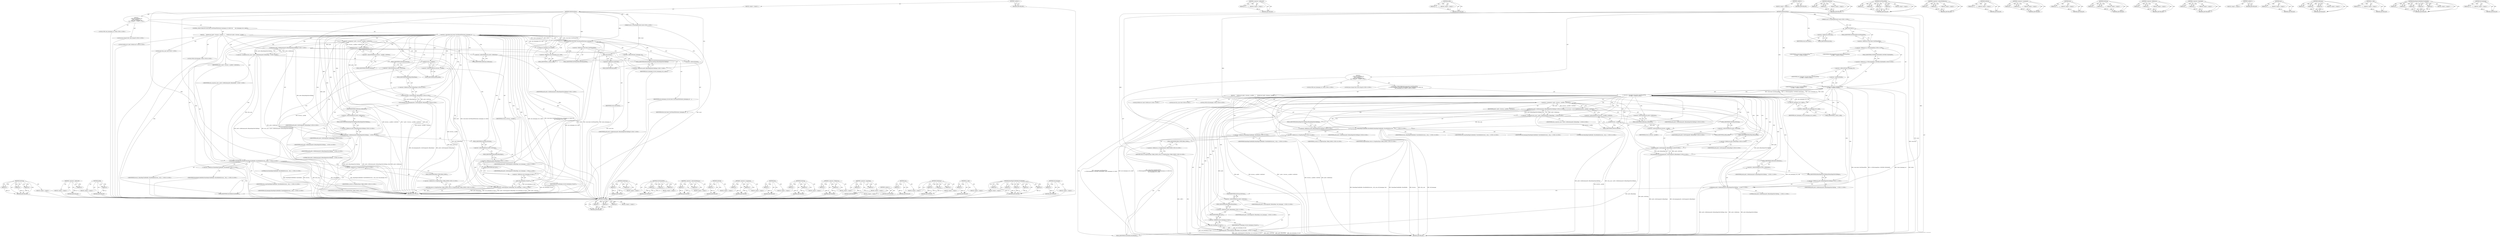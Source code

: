 digraph "old_homepage" {
vulnerable_188 [label=<(METHOD,SetString)>];
vulnerable_189 [label=<(PARAM,p1)>];
vulnerable_190 [label=<(PARAM,p2)>];
vulnerable_191 [label=<(PARAM,p3)>];
vulnerable_192 [label=<(BLOCK,&lt;empty&gt;,&lt;empty&gt;)>];
vulnerable_193 [label=<(METHOD_RETURN,ANY)>];
vulnerable_142 [label=<(METHOD,&lt;operator&gt;.addressOf)>];
vulnerable_143 [label=<(PARAM,p1)>];
vulnerable_144 [label=<(BLOCK,&lt;empty&gt;,&lt;empty&gt;)>];
vulnerable_145 [label=<(METHOD_RETURN,ANY)>];
vulnerable_164 [label=<(METHOD,profile)>];
vulnerable_165 [label=<(PARAM,p1)>];
vulnerable_166 [label=<(BLOCK,&lt;empty&gt;,&lt;empty&gt;)>];
vulnerable_167 [label=<(METHOD_RETURN,ANY)>];
vulnerable_6 [label=<(METHOD,&lt;global&gt;)<SUB>1</SUB>>];
vulnerable_7 [label=<(BLOCK,&lt;empty&gt;,&lt;empty&gt;)<SUB>1</SUB>>];
vulnerable_8 [label=<(METHOD,OnPerformDrop)<SUB>1</SUB>>];
vulnerable_9 [label="<(PARAM,const ui::DropTargetEvent&amp; event)<SUB>1</SUB>>"];
vulnerable_10 [label="<(BLOCK,{
   GURL new_homepage_url;
   base::string16 t...,{
   GURL new_homepage_url;
   base::string16 t...)<SUB>1</SUB>>"];
vulnerable_11 [label="<(LOCAL,GURL new_homepage_url: GURL)<SUB>2</SUB>>"];
vulnerable_12 [label="<(LOCAL,base.string16 title: base.string16)<SUB>3</SUB>>"];
vulnerable_13 [label=<(CONTROL_STRUCTURE,IF,if (event.data().GetURLAndTitle(&amp;new_homepage_url, &amp;title) &amp;&amp;
       new_homepage_url.is_valid()))<SUB>4</SUB>>];
vulnerable_14 [label=<(&lt;operator&gt;.logicalAnd,event.data().GetURLAndTitle(&amp;new_homepage_url, ...)<SUB>4</SUB>>];
vulnerable_15 [label=<(GetURLAndTitle,event.data().GetURLAndTitle(&amp;new_homepage_url, ...)<SUB>4</SUB>>];
vulnerable_16 [label=<(&lt;operator&gt;.fieldAccess,event.data().GetURLAndTitle)<SUB>4</SUB>>];
vulnerable_17 [label=<(data,event.data())<SUB>4</SUB>>];
vulnerable_18 [label=<(&lt;operator&gt;.fieldAccess,event.data)<SUB>4</SUB>>];
vulnerable_19 [label=<(IDENTIFIER,event,event.data())<SUB>4</SUB>>];
vulnerable_20 [label=<(FIELD_IDENTIFIER,data,data)<SUB>4</SUB>>];
vulnerable_21 [label=<(FIELD_IDENTIFIER,GetURLAndTitle,GetURLAndTitle)<SUB>4</SUB>>];
vulnerable_22 [label=<(&lt;operator&gt;.addressOf,&amp;new_homepage_url)<SUB>4</SUB>>];
vulnerable_23 [label=<(IDENTIFIER,new_homepage_url,event.data().GetURLAndTitle(&amp;new_homepage_url, ...)<SUB>4</SUB>>];
vulnerable_24 [label=<(&lt;operator&gt;.addressOf,&amp;title)<SUB>4</SUB>>];
vulnerable_25 [label=<(IDENTIFIER,title,event.data().GetURLAndTitle(&amp;new_homepage_url, ...)<SUB>4</SUB>>];
vulnerable_26 [label=<(is_valid,new_homepage_url.is_valid())<SUB>5</SUB>>];
vulnerable_27 [label=<(&lt;operator&gt;.fieldAccess,new_homepage_url.is_valid)<SUB>5</SUB>>];
vulnerable_28 [label=<(IDENTIFIER,new_homepage_url,new_homepage_url.is_valid())<SUB>5</SUB>>];
vulnerable_29 [label=<(FIELD_IDENTIFIER,is_valid,is_valid)<SUB>5</SUB>>];
vulnerable_30 [label=<(BLOCK,{
     PrefService* prefs = browser_-&gt;profile()...,{
     PrefService* prefs = browser_-&gt;profile()...)<SUB>5</SUB>>];
vulnerable_31 [label="<(LOCAL,PrefService* prefs: PrefService*)<SUB>6</SUB>>"];
vulnerable_32 [label=<(&lt;operator&gt;.assignment,* prefs = browser_-&gt;profile()-&gt;GetPrefs())<SUB>6</SUB>>];
vulnerable_33 [label=<(IDENTIFIER,prefs,* prefs = browser_-&gt;profile()-&gt;GetPrefs())<SUB>6</SUB>>];
vulnerable_34 [label=<(GetPrefs,browser_-&gt;profile()-&gt;GetPrefs())<SUB>6</SUB>>];
vulnerable_35 [label=<(&lt;operator&gt;.indirectFieldAccess,browser_-&gt;profile()-&gt;GetPrefs)<SUB>6</SUB>>];
vulnerable_36 [label=<(profile,browser_-&gt;profile())<SUB>6</SUB>>];
vulnerable_37 [label=<(&lt;operator&gt;.indirectFieldAccess,browser_-&gt;profile)<SUB>6</SUB>>];
vulnerable_38 [label=<(IDENTIFIER,browser_,browser_-&gt;profile())<SUB>6</SUB>>];
vulnerable_39 [label=<(FIELD_IDENTIFIER,profile,profile)<SUB>6</SUB>>];
vulnerable_40 [label=<(FIELD_IDENTIFIER,GetPrefs,GetPrefs)<SUB>6</SUB>>];
vulnerable_41 [label="<(LOCAL,bool old_is_ntp: bool)<SUB>7</SUB>>"];
vulnerable_42 [label="<(&lt;operator&gt;.assignment,old_is_ntp = prefs-&gt;GetBoolean(prefs::kHomePage...)<SUB>7</SUB>>"];
vulnerable_43 [label="<(IDENTIFIER,old_is_ntp,old_is_ntp = prefs-&gt;GetBoolean(prefs::kHomePage...)<SUB>7</SUB>>"];
vulnerable_44 [label="<(GetBoolean,prefs-&gt;GetBoolean(prefs::kHomePageIsNewTabPage))<SUB>7</SUB>>"];
vulnerable_45 [label=<(&lt;operator&gt;.indirectFieldAccess,prefs-&gt;GetBoolean)<SUB>7</SUB>>];
vulnerable_46 [label="<(IDENTIFIER,prefs,prefs-&gt;GetBoolean(prefs::kHomePageIsNewTabPage))<SUB>7</SUB>>"];
vulnerable_47 [label=<(FIELD_IDENTIFIER,GetBoolean,GetBoolean)<SUB>7</SUB>>];
vulnerable_48 [label="<(&lt;operator&gt;.fieldAccess,prefs::kHomePageIsNewTabPage)<SUB>7</SUB>>"];
vulnerable_49 [label="<(IDENTIFIER,prefs,prefs-&gt;GetBoolean(prefs::kHomePageIsNewTabPage))<SUB>7</SUB>>"];
vulnerable_50 [label=<(FIELD_IDENTIFIER,kHomePageIsNewTabPage,kHomePageIsNewTabPage)<SUB>7</SUB>>];
vulnerable_51 [label="<(LOCAL,GURL old_homepage: GURL)<SUB>8</SUB>>"];
vulnerable_52 [label="<(old_homepage,old_homepage(prefs-&gt;GetString(prefs::kHomePage)))<SUB>8</SUB>>"];
vulnerable_53 [label="<(GetString,prefs-&gt;GetString(prefs::kHomePage))<SUB>8</SUB>>"];
vulnerable_54 [label=<(&lt;operator&gt;.indirectFieldAccess,prefs-&gt;GetString)<SUB>8</SUB>>];
vulnerable_55 [label="<(IDENTIFIER,prefs,prefs-&gt;GetString(prefs::kHomePage))<SUB>8</SUB>>"];
vulnerable_56 [label=<(FIELD_IDENTIFIER,GetString,GetString)<SUB>8</SUB>>];
vulnerable_57 [label="<(&lt;operator&gt;.fieldAccess,prefs::kHomePage)<SUB>8</SUB>>"];
vulnerable_58 [label="<(IDENTIFIER,prefs,prefs-&gt;GetString(prefs::kHomePage))<SUB>8</SUB>>"];
vulnerable_59 [label=<(FIELD_IDENTIFIER,kHomePage,kHomePage)<SUB>8</SUB>>];
vulnerable_60 [label="<(SetBoolean,prefs-&gt;SetBoolean(prefs::kHomePageIsNewTabPage,...)<SUB>10</SUB>>"];
vulnerable_61 [label=<(&lt;operator&gt;.indirectFieldAccess,prefs-&gt;SetBoolean)<SUB>10</SUB>>];
vulnerable_62 [label="<(IDENTIFIER,prefs,prefs-&gt;SetBoolean(prefs::kHomePageIsNewTabPage,...)<SUB>10</SUB>>"];
vulnerable_63 [label=<(FIELD_IDENTIFIER,SetBoolean,SetBoolean)<SUB>10</SUB>>];
vulnerable_64 [label="<(&lt;operator&gt;.fieldAccess,prefs::kHomePageIsNewTabPage)<SUB>10</SUB>>"];
vulnerable_65 [label="<(IDENTIFIER,prefs,prefs-&gt;SetBoolean(prefs::kHomePageIsNewTabPage,...)<SUB>10</SUB>>"];
vulnerable_66 [label=<(FIELD_IDENTIFIER,kHomePageIsNewTabPage,kHomePageIsNewTabPage)<SUB>10</SUB>>];
vulnerable_67 [label="<(LITERAL,false,prefs-&gt;SetBoolean(prefs::kHomePageIsNewTabPage,...)<SUB>10</SUB>>"];
vulnerable_68 [label="<(SetString,prefs-&gt;SetString(prefs::kHomePage, new_homepage...)<SUB>11</SUB>>"];
vulnerable_69 [label=<(&lt;operator&gt;.indirectFieldAccess,prefs-&gt;SetString)<SUB>11</SUB>>];
vulnerable_70 [label="<(IDENTIFIER,prefs,prefs-&gt;SetString(prefs::kHomePage, new_homepage...)<SUB>11</SUB>>"];
vulnerable_71 [label=<(FIELD_IDENTIFIER,SetString,SetString)<SUB>11</SUB>>];
vulnerable_72 [label="<(&lt;operator&gt;.fieldAccess,prefs::kHomePage)<SUB>11</SUB>>"];
vulnerable_73 [label="<(IDENTIFIER,prefs,prefs-&gt;SetString(prefs::kHomePage, new_homepage...)<SUB>11</SUB>>"];
vulnerable_74 [label=<(FIELD_IDENTIFIER,kHomePage,kHomePage)<SUB>11</SUB>>];
vulnerable_75 [label=<(spec,new_homepage_url.spec())<SUB>11</SUB>>];
vulnerable_76 [label=<(&lt;operator&gt;.fieldAccess,new_homepage_url.spec)<SUB>11</SUB>>];
vulnerable_77 [label=<(IDENTIFIER,new_homepage_url,new_homepage_url.spec())<SUB>11</SUB>>];
vulnerable_78 [label=<(FIELD_IDENTIFIER,spec,spec)<SUB>11</SUB>>];
vulnerable_79 [label="<(HomePageUndoBubble.ShowBubble,HomePageUndoBubble::ShowBubble(browser_, old_is...)<SUB>13</SUB>>"];
vulnerable_80 [label="<(&lt;operator&gt;.fieldAccess,HomePageUndoBubble::ShowBubble)<SUB>13</SUB>>"];
vulnerable_81 [label="<(IDENTIFIER,HomePageUndoBubble,HomePageUndoBubble::ShowBubble(browser_, old_is...)<SUB>13</SUB>>"];
vulnerable_82 [label=<(FIELD_IDENTIFIER,ShowBubble,ShowBubble)<SUB>13</SUB>>];
vulnerable_83 [label="<(IDENTIFIER,browser_,HomePageUndoBubble::ShowBubble(browser_, old_is...)<SUB>13</SUB>>"];
vulnerable_84 [label="<(IDENTIFIER,old_is_ntp,HomePageUndoBubble::ShowBubble(browser_, old_is...)<SUB>13</SUB>>"];
vulnerable_85 [label="<(IDENTIFIER,old_homepage,HomePageUndoBubble::ShowBubble(browser_, old_is...)<SUB>13</SUB>>"];
vulnerable_86 [label="<(LITERAL,this,HomePageUndoBubble::ShowBubble(browser_, old_is...)<SUB>13</SUB>>"];
vulnerable_87 [label="<(RETURN,return ui::DragDropTypes::DRAG_NONE;,return ui::DragDropTypes::DRAG_NONE;)<SUB>15</SUB>>"];
vulnerable_88 [label="<(&lt;operator&gt;.fieldAccess,ui::DragDropTypes::DRAG_NONE)<SUB>15</SUB>>"];
vulnerable_89 [label="<(&lt;operator&gt;.fieldAccess,ui::DragDropTypes)<SUB>15</SUB>>"];
vulnerable_90 [label="<(IDENTIFIER,ui,return ui::DragDropTypes::DRAG_NONE;)<SUB>15</SUB>>"];
vulnerable_91 [label="<(IDENTIFIER,DragDropTypes,return ui::DragDropTypes::DRAG_NONE;)<SUB>15</SUB>>"];
vulnerable_92 [label=<(FIELD_IDENTIFIER,DRAG_NONE,DRAG_NONE)<SUB>15</SUB>>];
vulnerable_93 [label=<(METHOD_RETURN,int)<SUB>1</SUB>>];
vulnerable_95 [label=<(METHOD_RETURN,ANY)<SUB>1</SUB>>];
vulnerable_168 [label=<(METHOD,GetBoolean)>];
vulnerable_169 [label=<(PARAM,p1)>];
vulnerable_170 [label=<(PARAM,p2)>];
vulnerable_171 [label=<(BLOCK,&lt;empty&gt;,&lt;empty&gt;)>];
vulnerable_172 [label=<(METHOD_RETURN,ANY)>];
vulnerable_127 [label=<(METHOD,GetURLAndTitle)>];
vulnerable_128 [label=<(PARAM,p1)>];
vulnerable_129 [label=<(PARAM,p2)>];
vulnerable_130 [label=<(PARAM,p3)>];
vulnerable_131 [label=<(BLOCK,&lt;empty&gt;,&lt;empty&gt;)>];
vulnerable_132 [label=<(METHOD_RETURN,ANY)>];
vulnerable_159 [label=<(METHOD,&lt;operator&gt;.indirectFieldAccess)>];
vulnerable_160 [label=<(PARAM,p1)>];
vulnerable_161 [label=<(PARAM,p2)>];
vulnerable_162 [label=<(BLOCK,&lt;empty&gt;,&lt;empty&gt;)>];
vulnerable_163 [label=<(METHOD_RETURN,ANY)>];
vulnerable_155 [label=<(METHOD,GetPrefs)>];
vulnerable_156 [label=<(PARAM,p1)>];
vulnerable_157 [label=<(BLOCK,&lt;empty&gt;,&lt;empty&gt;)>];
vulnerable_158 [label=<(METHOD_RETURN,ANY)>];
vulnerable_150 [label=<(METHOD,&lt;operator&gt;.assignment)>];
vulnerable_151 [label=<(PARAM,p1)>];
vulnerable_152 [label=<(PARAM,p2)>];
vulnerable_153 [label=<(BLOCK,&lt;empty&gt;,&lt;empty&gt;)>];
vulnerable_154 [label=<(METHOD_RETURN,ANY)>];
vulnerable_138 [label=<(METHOD,data)>];
vulnerable_139 [label=<(PARAM,p1)>];
vulnerable_140 [label=<(BLOCK,&lt;empty&gt;,&lt;empty&gt;)>];
vulnerable_141 [label=<(METHOD_RETURN,ANY)>];
vulnerable_177 [label=<(METHOD,GetString)>];
vulnerable_178 [label=<(PARAM,p1)>];
vulnerable_179 [label=<(PARAM,p2)>];
vulnerable_180 [label=<(BLOCK,&lt;empty&gt;,&lt;empty&gt;)>];
vulnerable_181 [label=<(METHOD_RETURN,ANY)>];
vulnerable_133 [label=<(METHOD,&lt;operator&gt;.fieldAccess)>];
vulnerable_134 [label=<(PARAM,p1)>];
vulnerable_135 [label=<(PARAM,p2)>];
vulnerable_136 [label=<(BLOCK,&lt;empty&gt;,&lt;empty&gt;)>];
vulnerable_137 [label=<(METHOD_RETURN,ANY)>];
vulnerable_122 [label=<(METHOD,&lt;operator&gt;.logicalAnd)>];
vulnerable_123 [label=<(PARAM,p1)>];
vulnerable_124 [label=<(PARAM,p2)>];
vulnerable_125 [label=<(BLOCK,&lt;empty&gt;,&lt;empty&gt;)>];
vulnerable_126 [label=<(METHOD_RETURN,ANY)>];
vulnerable_116 [label=<(METHOD,&lt;global&gt;)<SUB>1</SUB>>];
vulnerable_117 [label=<(BLOCK,&lt;empty&gt;,&lt;empty&gt;)>];
vulnerable_118 [label=<(METHOD_RETURN,ANY)>];
vulnerable_194 [label=<(METHOD,spec)>];
vulnerable_195 [label=<(PARAM,p1)>];
vulnerable_196 [label=<(BLOCK,&lt;empty&gt;,&lt;empty&gt;)>];
vulnerable_197 [label=<(METHOD_RETURN,ANY)>];
vulnerable_182 [label=<(METHOD,SetBoolean)>];
vulnerable_183 [label=<(PARAM,p1)>];
vulnerable_184 [label=<(PARAM,p2)>];
vulnerable_185 [label=<(PARAM,p3)>];
vulnerable_186 [label=<(BLOCK,&lt;empty&gt;,&lt;empty&gt;)>];
vulnerable_187 [label=<(METHOD_RETURN,ANY)>];
vulnerable_146 [label=<(METHOD,is_valid)>];
vulnerable_147 [label=<(PARAM,p1)>];
vulnerable_148 [label=<(BLOCK,&lt;empty&gt;,&lt;empty&gt;)>];
vulnerable_149 [label=<(METHOD_RETURN,ANY)>];
vulnerable_198 [label=<(METHOD,HomePageUndoBubble.ShowBubble)>];
vulnerable_199 [label=<(PARAM,p1)>];
vulnerable_200 [label=<(PARAM,p2)>];
vulnerable_201 [label=<(PARAM,p3)>];
vulnerable_202 [label=<(PARAM,p4)>];
vulnerable_203 [label=<(PARAM,p5)>];
vulnerable_204 [label=<(BLOCK,&lt;empty&gt;,&lt;empty&gt;)>];
vulnerable_205 [label=<(METHOD_RETURN,ANY)>];
vulnerable_173 [label=<(METHOD,old_homepage)>];
vulnerable_174 [label=<(PARAM,p1)>];
vulnerable_175 [label=<(BLOCK,&lt;empty&gt;,&lt;empty&gt;)>];
vulnerable_176 [label=<(METHOD_RETURN,ANY)>];
fixed_196 [label=<(METHOD,SetString)>];
fixed_197 [label=<(PARAM,p1)>];
fixed_198 [label=<(PARAM,p2)>];
fixed_199 [label=<(PARAM,p3)>];
fixed_200 [label=<(BLOCK,&lt;empty&gt;,&lt;empty&gt;)>];
fixed_201 [label=<(METHOD_RETURN,ANY)>];
fixed_150 [label=<(METHOD,&lt;operator&gt;.addressOf)>];
fixed_151 [label=<(PARAM,p1)>];
fixed_152 [label=<(BLOCK,&lt;empty&gt;,&lt;empty&gt;)>];
fixed_153 [label=<(METHOD_RETURN,ANY)>];
fixed_172 [label=<(METHOD,profile)>];
fixed_173 [label=<(PARAM,p1)>];
fixed_174 [label=<(BLOCK,&lt;empty&gt;,&lt;empty&gt;)>];
fixed_175 [label=<(METHOD_RETURN,ANY)>];
fixed_6 [label=<(METHOD,&lt;global&gt;)<SUB>1</SUB>>];
fixed_7 [label=<(BLOCK,&lt;empty&gt;,&lt;empty&gt;)<SUB>1</SUB>>];
fixed_8 [label=<(METHOD,OnPerformDrop)<SUB>1</SUB>>];
fixed_9 [label="<(PARAM,const ui::DropTargetEvent&amp; event)<SUB>1</SUB>>"];
fixed_10 [label="<(BLOCK,{
   GURL new_homepage_url;
   base::string16 t...,{
   GURL new_homepage_url;
   base::string16 t...)<SUB>1</SUB>>"];
fixed_11 [label="<(LOCAL,GURL new_homepage_url: GURL)<SUB>2</SUB>>"];
fixed_12 [label="<(LOCAL,base.string16 title: base.string16)<SUB>3</SUB>>"];
fixed_13 [label="<(CONTROL_STRUCTURE,IF,if (event.data().GetURLAndTitle(
          ui::OSExchangeData::CONVERT_FILENAMES, &amp;new_homepage_url, &amp;title) &amp;&amp;
       new_homepage_url.is_valid()))<SUB>4</SUB>>"];
fixed_14 [label="<(&lt;operator&gt;.logicalAnd,event.data().GetURLAndTitle(
          ui::OSEx...)<SUB>4</SUB>>"];
fixed_15 [label="<(GetURLAndTitle,event.data().GetURLAndTitle(
          ui::OSEx...)<SUB>4</SUB>>"];
fixed_16 [label=<(&lt;operator&gt;.fieldAccess,event.data().GetURLAndTitle)<SUB>4</SUB>>];
fixed_17 [label=<(data,event.data())<SUB>4</SUB>>];
fixed_18 [label=<(&lt;operator&gt;.fieldAccess,event.data)<SUB>4</SUB>>];
fixed_19 [label=<(IDENTIFIER,event,event.data())<SUB>4</SUB>>];
fixed_20 [label=<(FIELD_IDENTIFIER,data,data)<SUB>4</SUB>>];
fixed_21 [label=<(FIELD_IDENTIFIER,GetURLAndTitle,GetURLAndTitle)<SUB>4</SUB>>];
fixed_22 [label="<(&lt;operator&gt;.fieldAccess,ui::OSExchangeData::CONVERT_FILENAMES)<SUB>5</SUB>>"];
fixed_23 [label="<(&lt;operator&gt;.fieldAccess,ui::OSExchangeData)<SUB>5</SUB>>"];
fixed_24 [label="<(IDENTIFIER,ui,event.data().GetURLAndTitle(
          ui::OSEx...)<SUB>5</SUB>>"];
fixed_25 [label="<(IDENTIFIER,OSExchangeData,event.data().GetURLAndTitle(
          ui::OSEx...)<SUB>5</SUB>>"];
fixed_26 [label=<(FIELD_IDENTIFIER,CONVERT_FILENAMES,CONVERT_FILENAMES)<SUB>5</SUB>>];
fixed_27 [label=<(&lt;operator&gt;.addressOf,&amp;new_homepage_url)<SUB>5</SUB>>];
fixed_28 [label="<(IDENTIFIER,new_homepage_url,event.data().GetURLAndTitle(
          ui::OSEx...)<SUB>5</SUB>>"];
fixed_29 [label=<(&lt;operator&gt;.addressOf,&amp;title)<SUB>5</SUB>>];
fixed_30 [label="<(IDENTIFIER,title,event.data().GetURLAndTitle(
          ui::OSEx...)<SUB>5</SUB>>"];
fixed_31 [label=<(is_valid,new_homepage_url.is_valid())<SUB>6</SUB>>];
fixed_32 [label=<(&lt;operator&gt;.fieldAccess,new_homepage_url.is_valid)<SUB>6</SUB>>];
fixed_33 [label=<(IDENTIFIER,new_homepage_url,new_homepage_url.is_valid())<SUB>6</SUB>>];
fixed_34 [label=<(FIELD_IDENTIFIER,is_valid,is_valid)<SUB>6</SUB>>];
fixed_35 [label=<(BLOCK,{
     PrefService* prefs = browser_-&gt;profile()...,{
     PrefService* prefs = browser_-&gt;profile()...)<SUB>6</SUB>>];
fixed_36 [label="<(LOCAL,PrefService* prefs: PrefService*)<SUB>7</SUB>>"];
fixed_37 [label=<(&lt;operator&gt;.assignment,* prefs = browser_-&gt;profile()-&gt;GetPrefs())<SUB>7</SUB>>];
fixed_38 [label=<(IDENTIFIER,prefs,* prefs = browser_-&gt;profile()-&gt;GetPrefs())<SUB>7</SUB>>];
fixed_39 [label=<(GetPrefs,browser_-&gt;profile()-&gt;GetPrefs())<SUB>7</SUB>>];
fixed_40 [label=<(&lt;operator&gt;.indirectFieldAccess,browser_-&gt;profile()-&gt;GetPrefs)<SUB>7</SUB>>];
fixed_41 [label=<(profile,browser_-&gt;profile())<SUB>7</SUB>>];
fixed_42 [label=<(&lt;operator&gt;.indirectFieldAccess,browser_-&gt;profile)<SUB>7</SUB>>];
fixed_43 [label=<(IDENTIFIER,browser_,browser_-&gt;profile())<SUB>7</SUB>>];
fixed_44 [label=<(FIELD_IDENTIFIER,profile,profile)<SUB>7</SUB>>];
fixed_45 [label=<(FIELD_IDENTIFIER,GetPrefs,GetPrefs)<SUB>7</SUB>>];
fixed_46 [label="<(LOCAL,bool old_is_ntp: bool)<SUB>8</SUB>>"];
fixed_47 [label="<(&lt;operator&gt;.assignment,old_is_ntp = prefs-&gt;GetBoolean(prefs::kHomePage...)<SUB>8</SUB>>"];
fixed_48 [label="<(IDENTIFIER,old_is_ntp,old_is_ntp = prefs-&gt;GetBoolean(prefs::kHomePage...)<SUB>8</SUB>>"];
fixed_49 [label="<(GetBoolean,prefs-&gt;GetBoolean(prefs::kHomePageIsNewTabPage))<SUB>8</SUB>>"];
fixed_50 [label=<(&lt;operator&gt;.indirectFieldAccess,prefs-&gt;GetBoolean)<SUB>8</SUB>>];
fixed_51 [label="<(IDENTIFIER,prefs,prefs-&gt;GetBoolean(prefs::kHomePageIsNewTabPage))<SUB>8</SUB>>"];
fixed_52 [label=<(FIELD_IDENTIFIER,GetBoolean,GetBoolean)<SUB>8</SUB>>];
fixed_53 [label="<(&lt;operator&gt;.fieldAccess,prefs::kHomePageIsNewTabPage)<SUB>8</SUB>>"];
fixed_54 [label="<(IDENTIFIER,prefs,prefs-&gt;GetBoolean(prefs::kHomePageIsNewTabPage))<SUB>8</SUB>>"];
fixed_55 [label=<(FIELD_IDENTIFIER,kHomePageIsNewTabPage,kHomePageIsNewTabPage)<SUB>8</SUB>>];
fixed_56 [label="<(LOCAL,GURL old_homepage: GURL)<SUB>9</SUB>>"];
fixed_57 [label="<(old_homepage,old_homepage(prefs-&gt;GetString(prefs::kHomePage)))<SUB>9</SUB>>"];
fixed_58 [label="<(GetString,prefs-&gt;GetString(prefs::kHomePage))<SUB>9</SUB>>"];
fixed_59 [label=<(&lt;operator&gt;.indirectFieldAccess,prefs-&gt;GetString)<SUB>9</SUB>>];
fixed_60 [label="<(IDENTIFIER,prefs,prefs-&gt;GetString(prefs::kHomePage))<SUB>9</SUB>>"];
fixed_61 [label=<(FIELD_IDENTIFIER,GetString,GetString)<SUB>9</SUB>>];
fixed_62 [label="<(&lt;operator&gt;.fieldAccess,prefs::kHomePage)<SUB>9</SUB>>"];
fixed_63 [label="<(IDENTIFIER,prefs,prefs-&gt;GetString(prefs::kHomePage))<SUB>9</SUB>>"];
fixed_64 [label=<(FIELD_IDENTIFIER,kHomePage,kHomePage)<SUB>9</SUB>>];
fixed_65 [label="<(SetBoolean,prefs-&gt;SetBoolean(prefs::kHomePageIsNewTabPage,...)<SUB>11</SUB>>"];
fixed_66 [label=<(&lt;operator&gt;.indirectFieldAccess,prefs-&gt;SetBoolean)<SUB>11</SUB>>];
fixed_67 [label="<(IDENTIFIER,prefs,prefs-&gt;SetBoolean(prefs::kHomePageIsNewTabPage,...)<SUB>11</SUB>>"];
fixed_68 [label=<(FIELD_IDENTIFIER,SetBoolean,SetBoolean)<SUB>11</SUB>>];
fixed_69 [label="<(&lt;operator&gt;.fieldAccess,prefs::kHomePageIsNewTabPage)<SUB>11</SUB>>"];
fixed_70 [label="<(IDENTIFIER,prefs,prefs-&gt;SetBoolean(prefs::kHomePageIsNewTabPage,...)<SUB>11</SUB>>"];
fixed_71 [label=<(FIELD_IDENTIFIER,kHomePageIsNewTabPage,kHomePageIsNewTabPage)<SUB>11</SUB>>];
fixed_72 [label="<(LITERAL,false,prefs-&gt;SetBoolean(prefs::kHomePageIsNewTabPage,...)<SUB>11</SUB>>"];
fixed_73 [label="<(SetString,prefs-&gt;SetString(prefs::kHomePage, new_homepage...)<SUB>12</SUB>>"];
fixed_74 [label=<(&lt;operator&gt;.indirectFieldAccess,prefs-&gt;SetString)<SUB>12</SUB>>];
fixed_75 [label="<(IDENTIFIER,prefs,prefs-&gt;SetString(prefs::kHomePage, new_homepage...)<SUB>12</SUB>>"];
fixed_76 [label=<(FIELD_IDENTIFIER,SetString,SetString)<SUB>12</SUB>>];
fixed_77 [label="<(&lt;operator&gt;.fieldAccess,prefs::kHomePage)<SUB>12</SUB>>"];
fixed_78 [label="<(IDENTIFIER,prefs,prefs-&gt;SetString(prefs::kHomePage, new_homepage...)<SUB>12</SUB>>"];
fixed_79 [label=<(FIELD_IDENTIFIER,kHomePage,kHomePage)<SUB>12</SUB>>];
fixed_80 [label=<(spec,new_homepage_url.spec())<SUB>12</SUB>>];
fixed_81 [label=<(&lt;operator&gt;.fieldAccess,new_homepage_url.spec)<SUB>12</SUB>>];
fixed_82 [label=<(IDENTIFIER,new_homepage_url,new_homepage_url.spec())<SUB>12</SUB>>];
fixed_83 [label=<(FIELD_IDENTIFIER,spec,spec)<SUB>12</SUB>>];
fixed_84 [label="<(HomePageUndoBubble.ShowBubble,HomePageUndoBubble::ShowBubble(browser_, old_is...)<SUB>14</SUB>>"];
fixed_85 [label="<(&lt;operator&gt;.fieldAccess,HomePageUndoBubble::ShowBubble)<SUB>14</SUB>>"];
fixed_86 [label="<(IDENTIFIER,HomePageUndoBubble,HomePageUndoBubble::ShowBubble(browser_, old_is...)<SUB>14</SUB>>"];
fixed_87 [label=<(FIELD_IDENTIFIER,ShowBubble,ShowBubble)<SUB>14</SUB>>];
fixed_88 [label="<(IDENTIFIER,browser_,HomePageUndoBubble::ShowBubble(browser_, old_is...)<SUB>14</SUB>>"];
fixed_89 [label="<(IDENTIFIER,old_is_ntp,HomePageUndoBubble::ShowBubble(browser_, old_is...)<SUB>14</SUB>>"];
fixed_90 [label="<(IDENTIFIER,old_homepage,HomePageUndoBubble::ShowBubble(browser_, old_is...)<SUB>14</SUB>>"];
fixed_91 [label="<(LITERAL,this,HomePageUndoBubble::ShowBubble(browser_, old_is...)<SUB>14</SUB>>"];
fixed_92 [label="<(RETURN,return ui::DragDropTypes::DRAG_NONE;,return ui::DragDropTypes::DRAG_NONE;)<SUB>16</SUB>>"];
fixed_93 [label="<(&lt;operator&gt;.fieldAccess,ui::DragDropTypes::DRAG_NONE)<SUB>16</SUB>>"];
fixed_94 [label="<(&lt;operator&gt;.fieldAccess,ui::DragDropTypes)<SUB>16</SUB>>"];
fixed_95 [label="<(IDENTIFIER,ui,return ui::DragDropTypes::DRAG_NONE;)<SUB>16</SUB>>"];
fixed_96 [label="<(IDENTIFIER,DragDropTypes,return ui::DragDropTypes::DRAG_NONE;)<SUB>16</SUB>>"];
fixed_97 [label=<(FIELD_IDENTIFIER,DRAG_NONE,DRAG_NONE)<SUB>16</SUB>>];
fixed_98 [label=<(METHOD_RETURN,int)<SUB>1</SUB>>];
fixed_100 [label=<(METHOD_RETURN,ANY)<SUB>1</SUB>>];
fixed_176 [label=<(METHOD,GetBoolean)>];
fixed_177 [label=<(PARAM,p1)>];
fixed_178 [label=<(PARAM,p2)>];
fixed_179 [label=<(BLOCK,&lt;empty&gt;,&lt;empty&gt;)>];
fixed_180 [label=<(METHOD_RETURN,ANY)>];
fixed_134 [label=<(METHOD,GetURLAndTitle)>];
fixed_135 [label=<(PARAM,p1)>];
fixed_136 [label=<(PARAM,p2)>];
fixed_137 [label=<(PARAM,p3)>];
fixed_138 [label=<(PARAM,p4)>];
fixed_139 [label=<(BLOCK,&lt;empty&gt;,&lt;empty&gt;)>];
fixed_140 [label=<(METHOD_RETURN,ANY)>];
fixed_167 [label=<(METHOD,&lt;operator&gt;.indirectFieldAccess)>];
fixed_168 [label=<(PARAM,p1)>];
fixed_169 [label=<(PARAM,p2)>];
fixed_170 [label=<(BLOCK,&lt;empty&gt;,&lt;empty&gt;)>];
fixed_171 [label=<(METHOD_RETURN,ANY)>];
fixed_163 [label=<(METHOD,GetPrefs)>];
fixed_164 [label=<(PARAM,p1)>];
fixed_165 [label=<(BLOCK,&lt;empty&gt;,&lt;empty&gt;)>];
fixed_166 [label=<(METHOD_RETURN,ANY)>];
fixed_158 [label=<(METHOD,&lt;operator&gt;.assignment)>];
fixed_159 [label=<(PARAM,p1)>];
fixed_160 [label=<(PARAM,p2)>];
fixed_161 [label=<(BLOCK,&lt;empty&gt;,&lt;empty&gt;)>];
fixed_162 [label=<(METHOD_RETURN,ANY)>];
fixed_146 [label=<(METHOD,data)>];
fixed_147 [label=<(PARAM,p1)>];
fixed_148 [label=<(BLOCK,&lt;empty&gt;,&lt;empty&gt;)>];
fixed_149 [label=<(METHOD_RETURN,ANY)>];
fixed_185 [label=<(METHOD,GetString)>];
fixed_186 [label=<(PARAM,p1)>];
fixed_187 [label=<(PARAM,p2)>];
fixed_188 [label=<(BLOCK,&lt;empty&gt;,&lt;empty&gt;)>];
fixed_189 [label=<(METHOD_RETURN,ANY)>];
fixed_141 [label=<(METHOD,&lt;operator&gt;.fieldAccess)>];
fixed_142 [label=<(PARAM,p1)>];
fixed_143 [label=<(PARAM,p2)>];
fixed_144 [label=<(BLOCK,&lt;empty&gt;,&lt;empty&gt;)>];
fixed_145 [label=<(METHOD_RETURN,ANY)>];
fixed_129 [label=<(METHOD,&lt;operator&gt;.logicalAnd)>];
fixed_130 [label=<(PARAM,p1)>];
fixed_131 [label=<(PARAM,p2)>];
fixed_132 [label=<(BLOCK,&lt;empty&gt;,&lt;empty&gt;)>];
fixed_133 [label=<(METHOD_RETURN,ANY)>];
fixed_123 [label=<(METHOD,&lt;global&gt;)<SUB>1</SUB>>];
fixed_124 [label=<(BLOCK,&lt;empty&gt;,&lt;empty&gt;)>];
fixed_125 [label=<(METHOD_RETURN,ANY)>];
fixed_202 [label=<(METHOD,spec)>];
fixed_203 [label=<(PARAM,p1)>];
fixed_204 [label=<(BLOCK,&lt;empty&gt;,&lt;empty&gt;)>];
fixed_205 [label=<(METHOD_RETURN,ANY)>];
fixed_190 [label=<(METHOD,SetBoolean)>];
fixed_191 [label=<(PARAM,p1)>];
fixed_192 [label=<(PARAM,p2)>];
fixed_193 [label=<(PARAM,p3)>];
fixed_194 [label=<(BLOCK,&lt;empty&gt;,&lt;empty&gt;)>];
fixed_195 [label=<(METHOD_RETURN,ANY)>];
fixed_154 [label=<(METHOD,is_valid)>];
fixed_155 [label=<(PARAM,p1)>];
fixed_156 [label=<(BLOCK,&lt;empty&gt;,&lt;empty&gt;)>];
fixed_157 [label=<(METHOD_RETURN,ANY)>];
fixed_206 [label=<(METHOD,HomePageUndoBubble.ShowBubble)>];
fixed_207 [label=<(PARAM,p1)>];
fixed_208 [label=<(PARAM,p2)>];
fixed_209 [label=<(PARAM,p3)>];
fixed_210 [label=<(PARAM,p4)>];
fixed_211 [label=<(PARAM,p5)>];
fixed_212 [label=<(BLOCK,&lt;empty&gt;,&lt;empty&gt;)>];
fixed_213 [label=<(METHOD_RETURN,ANY)>];
fixed_181 [label=<(METHOD,old_homepage)>];
fixed_182 [label=<(PARAM,p1)>];
fixed_183 [label=<(BLOCK,&lt;empty&gt;,&lt;empty&gt;)>];
fixed_184 [label=<(METHOD_RETURN,ANY)>];
vulnerable_188 -> vulnerable_189  [key=0, label="AST: "];
vulnerable_188 -> vulnerable_189  [key=1, label="DDG: "];
vulnerable_188 -> vulnerable_192  [key=0, label="AST: "];
vulnerable_188 -> vulnerable_190  [key=0, label="AST: "];
vulnerable_188 -> vulnerable_190  [key=1, label="DDG: "];
vulnerable_188 -> vulnerable_193  [key=0, label="AST: "];
vulnerable_188 -> vulnerable_193  [key=1, label="CFG: "];
vulnerable_188 -> vulnerable_191  [key=0, label="AST: "];
vulnerable_188 -> vulnerable_191  [key=1, label="DDG: "];
vulnerable_189 -> vulnerable_193  [key=0, label="DDG: p1"];
vulnerable_190 -> vulnerable_193  [key=0, label="DDG: p2"];
vulnerable_191 -> vulnerable_193  [key=0, label="DDG: p3"];
vulnerable_192 -> fixed_196  [key=0];
vulnerable_193 -> fixed_196  [key=0];
vulnerable_142 -> vulnerable_143  [key=0, label="AST: "];
vulnerable_142 -> vulnerable_143  [key=1, label="DDG: "];
vulnerable_142 -> vulnerable_144  [key=0, label="AST: "];
vulnerable_142 -> vulnerable_145  [key=0, label="AST: "];
vulnerable_142 -> vulnerable_145  [key=1, label="CFG: "];
vulnerable_143 -> vulnerable_145  [key=0, label="DDG: p1"];
vulnerable_144 -> fixed_196  [key=0];
vulnerable_145 -> fixed_196  [key=0];
vulnerable_164 -> vulnerable_165  [key=0, label="AST: "];
vulnerable_164 -> vulnerable_165  [key=1, label="DDG: "];
vulnerable_164 -> vulnerable_166  [key=0, label="AST: "];
vulnerable_164 -> vulnerable_167  [key=0, label="AST: "];
vulnerable_164 -> vulnerable_167  [key=1, label="CFG: "];
vulnerable_165 -> vulnerable_167  [key=0, label="DDG: p1"];
vulnerable_166 -> fixed_196  [key=0];
vulnerable_167 -> fixed_196  [key=0];
vulnerable_6 -> vulnerable_7  [key=0, label="AST: "];
vulnerable_6 -> vulnerable_95  [key=0, label="AST: "];
vulnerable_6 -> vulnerable_95  [key=1, label="CFG: "];
vulnerable_7 -> vulnerable_8  [key=0, label="AST: "];
vulnerable_8 -> vulnerable_9  [key=0, label="AST: "];
vulnerable_8 -> vulnerable_9  [key=1, label="DDG: "];
vulnerable_8 -> vulnerable_10  [key=0, label="AST: "];
vulnerable_8 -> vulnerable_93  [key=0, label="AST: "];
vulnerable_8 -> vulnerable_20  [key=0, label="CFG: "];
vulnerable_8 -> vulnerable_87  [key=0, label="DDG: "];
vulnerable_8 -> vulnerable_15  [key=0, label="DDG: "];
vulnerable_8 -> vulnerable_26  [key=0, label="DDG: "];
vulnerable_8 -> vulnerable_60  [key=0, label="DDG: "];
vulnerable_8 -> vulnerable_79  [key=0, label="DDG: "];
vulnerable_8 -> vulnerable_75  [key=0, label="DDG: "];
vulnerable_9 -> vulnerable_93  [key=0, label="DDG: event"];
vulnerable_9 -> vulnerable_17  [key=0, label="DDG: event"];
vulnerable_10 -> vulnerable_11  [key=0, label="AST: "];
vulnerable_10 -> vulnerable_12  [key=0, label="AST: "];
vulnerable_10 -> vulnerable_13  [key=0, label="AST: "];
vulnerable_10 -> vulnerable_87  [key=0, label="AST: "];
vulnerable_11 -> fixed_196  [key=0];
vulnerable_12 -> fixed_196  [key=0];
vulnerable_13 -> vulnerable_14  [key=0, label="AST: "];
vulnerable_13 -> vulnerable_30  [key=0, label="AST: "];
vulnerable_14 -> vulnerable_15  [key=0, label="AST: "];
vulnerable_14 -> vulnerable_26  [key=0, label="AST: "];
vulnerable_14 -> vulnerable_39  [key=0, label="CFG: "];
vulnerable_14 -> vulnerable_39  [key=1, label="CDG: "];
vulnerable_14 -> vulnerable_89  [key=0, label="CFG: "];
vulnerable_14 -> vulnerable_93  [key=0, label="DDG: event.data().GetURLAndTitle(&amp;new_homepage_url, &amp;title)"];
vulnerable_14 -> vulnerable_93  [key=1, label="DDG: new_homepage_url.is_valid()"];
vulnerable_14 -> vulnerable_93  [key=2, label="DDG: event.data().GetURLAndTitle(&amp;new_homepage_url, &amp;title) &amp;&amp;
       new_homepage_url.is_valid()"];
vulnerable_14 -> vulnerable_47  [key=0, label="CDG: "];
vulnerable_14 -> vulnerable_34  [key=0, label="CDG: "];
vulnerable_14 -> vulnerable_48  [key=0, label="CDG: "];
vulnerable_14 -> vulnerable_32  [key=0, label="CDG: "];
vulnerable_14 -> vulnerable_68  [key=0, label="CDG: "];
vulnerable_14 -> vulnerable_60  [key=0, label="CDG: "];
vulnerable_14 -> vulnerable_64  [key=0, label="CDG: "];
vulnerable_14 -> vulnerable_42  [key=0, label="CDG: "];
vulnerable_14 -> vulnerable_57  [key=0, label="CDG: "];
vulnerable_14 -> vulnerable_66  [key=0, label="CDG: "];
vulnerable_14 -> vulnerable_75  [key=0, label="CDG: "];
vulnerable_14 -> vulnerable_52  [key=0, label="CDG: "];
vulnerable_14 -> vulnerable_37  [key=0, label="CDG: "];
vulnerable_14 -> vulnerable_72  [key=0, label="CDG: "];
vulnerable_14 -> vulnerable_56  [key=0, label="CDG: "];
vulnerable_14 -> vulnerable_69  [key=0, label="CDG: "];
vulnerable_14 -> vulnerable_74  [key=0, label="CDG: "];
vulnerable_14 -> vulnerable_45  [key=0, label="CDG: "];
vulnerable_14 -> vulnerable_40  [key=0, label="CDG: "];
vulnerable_14 -> vulnerable_76  [key=0, label="CDG: "];
vulnerable_14 -> vulnerable_50  [key=0, label="CDG: "];
vulnerable_14 -> vulnerable_59  [key=0, label="CDG: "];
vulnerable_14 -> vulnerable_44  [key=0, label="CDG: "];
vulnerable_14 -> vulnerable_35  [key=0, label="CDG: "];
vulnerable_14 -> vulnerable_82  [key=0, label="CDG: "];
vulnerable_14 -> vulnerable_54  [key=0, label="CDG: "];
vulnerable_14 -> vulnerable_79  [key=0, label="CDG: "];
vulnerable_14 -> vulnerable_80  [key=0, label="CDG: "];
vulnerable_14 -> vulnerable_61  [key=0, label="CDG: "];
vulnerable_14 -> vulnerable_71  [key=0, label="CDG: "];
vulnerable_14 -> vulnerable_36  [key=0, label="CDG: "];
vulnerable_14 -> vulnerable_53  [key=0, label="CDG: "];
vulnerable_14 -> vulnerable_63  [key=0, label="CDG: "];
vulnerable_14 -> vulnerable_78  [key=0, label="CDG: "];
vulnerable_15 -> vulnerable_16  [key=0, label="AST: "];
vulnerable_15 -> vulnerable_22  [key=0, label="AST: "];
vulnerable_15 -> vulnerable_24  [key=0, label="AST: "];
vulnerable_15 -> vulnerable_14  [key=0, label="CFG: "];
vulnerable_15 -> vulnerable_14  [key=1, label="DDG: event.data().GetURLAndTitle"];
vulnerable_15 -> vulnerable_14  [key=2, label="DDG: &amp;new_homepage_url"];
vulnerable_15 -> vulnerable_14  [key=3, label="DDG: &amp;title"];
vulnerable_15 -> vulnerable_29  [key=0, label="CFG: "];
vulnerable_15 -> vulnerable_29  [key=1, label="CDG: "];
vulnerable_15 -> vulnerable_93  [key=0, label="DDG: event.data().GetURLAndTitle"];
vulnerable_15 -> vulnerable_93  [key=1, label="DDG: &amp;new_homepage_url"];
vulnerable_15 -> vulnerable_93  [key=2, label="DDG: &amp;title"];
vulnerable_15 -> vulnerable_26  [key=0, label="CDG: "];
vulnerable_15 -> vulnerable_27  [key=0, label="CDG: "];
vulnerable_16 -> vulnerable_17  [key=0, label="AST: "];
vulnerable_16 -> vulnerable_21  [key=0, label="AST: "];
vulnerable_16 -> vulnerable_22  [key=0, label="CFG: "];
vulnerable_17 -> vulnerable_18  [key=0, label="AST: "];
vulnerable_17 -> vulnerable_21  [key=0, label="CFG: "];
vulnerable_17 -> vulnerable_93  [key=0, label="DDG: event.data"];
vulnerable_18 -> vulnerable_19  [key=0, label="AST: "];
vulnerable_18 -> vulnerable_20  [key=0, label="AST: "];
vulnerable_18 -> vulnerable_17  [key=0, label="CFG: "];
vulnerable_19 -> fixed_196  [key=0];
vulnerable_20 -> vulnerable_18  [key=0, label="CFG: "];
vulnerable_21 -> vulnerable_16  [key=0, label="CFG: "];
vulnerable_22 -> vulnerable_23  [key=0, label="AST: "];
vulnerable_22 -> vulnerable_24  [key=0, label="CFG: "];
vulnerable_23 -> fixed_196  [key=0];
vulnerable_24 -> vulnerable_25  [key=0, label="AST: "];
vulnerable_24 -> vulnerable_15  [key=0, label="CFG: "];
vulnerable_25 -> fixed_196  [key=0];
vulnerable_26 -> vulnerable_27  [key=0, label="AST: "];
vulnerable_26 -> vulnerable_14  [key=0, label="CFG: "];
vulnerable_26 -> vulnerable_14  [key=1, label="DDG: new_homepage_url.is_valid"];
vulnerable_26 -> vulnerable_93  [key=0, label="DDG: new_homepage_url.is_valid"];
vulnerable_27 -> vulnerable_28  [key=0, label="AST: "];
vulnerable_27 -> vulnerable_29  [key=0, label="AST: "];
vulnerable_27 -> vulnerable_26  [key=0, label="CFG: "];
vulnerable_28 -> fixed_196  [key=0];
vulnerable_29 -> vulnerable_27  [key=0, label="CFG: "];
vulnerable_30 -> vulnerable_31  [key=0, label="AST: "];
vulnerable_30 -> vulnerable_32  [key=0, label="AST: "];
vulnerable_30 -> vulnerable_41  [key=0, label="AST: "];
vulnerable_30 -> vulnerable_42  [key=0, label="AST: "];
vulnerable_30 -> vulnerable_51  [key=0, label="AST: "];
vulnerable_30 -> vulnerable_52  [key=0, label="AST: "];
vulnerable_30 -> vulnerable_60  [key=0, label="AST: "];
vulnerable_30 -> vulnerable_68  [key=0, label="AST: "];
vulnerable_30 -> vulnerable_79  [key=0, label="AST: "];
vulnerable_31 -> fixed_196  [key=0];
vulnerable_32 -> vulnerable_33  [key=0, label="AST: "];
vulnerable_32 -> vulnerable_34  [key=0, label="AST: "];
vulnerable_32 -> vulnerable_47  [key=0, label="CFG: "];
vulnerable_32 -> vulnerable_93  [key=0, label="DDG: prefs"];
vulnerable_32 -> vulnerable_93  [key=1, label="DDG: browser_-&gt;profile()-&gt;GetPrefs()"];
vulnerable_32 -> vulnerable_93  [key=2, label="DDG: * prefs = browser_-&gt;profile()-&gt;GetPrefs()"];
vulnerable_32 -> vulnerable_60  [key=0, label="DDG: prefs"];
vulnerable_32 -> vulnerable_68  [key=0, label="DDG: prefs"];
vulnerable_32 -> vulnerable_44  [key=0, label="DDG: prefs"];
vulnerable_32 -> vulnerable_53  [key=0, label="DDG: prefs"];
vulnerable_33 -> fixed_196  [key=0];
vulnerable_34 -> vulnerable_35  [key=0, label="AST: "];
vulnerable_34 -> vulnerable_32  [key=0, label="CFG: "];
vulnerable_34 -> vulnerable_32  [key=1, label="DDG: browser_-&gt;profile()-&gt;GetPrefs"];
vulnerable_34 -> vulnerable_93  [key=0, label="DDG: browser_-&gt;profile()-&gt;GetPrefs"];
vulnerable_35 -> vulnerable_36  [key=0, label="AST: "];
vulnerable_35 -> vulnerable_40  [key=0, label="AST: "];
vulnerable_35 -> vulnerable_34  [key=0, label="CFG: "];
vulnerable_36 -> vulnerable_37  [key=0, label="AST: "];
vulnerable_36 -> vulnerable_40  [key=0, label="CFG: "];
vulnerable_36 -> vulnerable_93  [key=0, label="DDG: browser_-&gt;profile"];
vulnerable_36 -> vulnerable_79  [key=0, label="DDG: browser_-&gt;profile"];
vulnerable_37 -> vulnerable_38  [key=0, label="AST: "];
vulnerable_37 -> vulnerable_39  [key=0, label="AST: "];
vulnerable_37 -> vulnerable_36  [key=0, label="CFG: "];
vulnerable_38 -> fixed_196  [key=0];
vulnerable_39 -> vulnerable_37  [key=0, label="CFG: "];
vulnerable_40 -> vulnerable_35  [key=0, label="CFG: "];
vulnerable_41 -> fixed_196  [key=0];
vulnerable_42 -> vulnerable_43  [key=0, label="AST: "];
vulnerable_42 -> vulnerable_44  [key=0, label="AST: "];
vulnerable_42 -> vulnerable_56  [key=0, label="CFG: "];
vulnerable_42 -> vulnerable_93  [key=0, label="DDG: prefs-&gt;GetBoolean(prefs::kHomePageIsNewTabPage)"];
vulnerable_42 -> vulnerable_93  [key=1, label="DDG: old_is_ntp = prefs-&gt;GetBoolean(prefs::kHomePageIsNewTabPage)"];
vulnerable_42 -> vulnerable_79  [key=0, label="DDG: old_is_ntp"];
vulnerable_43 -> fixed_196  [key=0];
vulnerable_44 -> vulnerable_45  [key=0, label="AST: "];
vulnerable_44 -> vulnerable_48  [key=0, label="AST: "];
vulnerable_44 -> vulnerable_42  [key=0, label="CFG: "];
vulnerable_44 -> vulnerable_42  [key=1, label="DDG: prefs-&gt;GetBoolean"];
vulnerable_44 -> vulnerable_42  [key=2, label="DDG: prefs::kHomePageIsNewTabPage"];
vulnerable_44 -> vulnerable_93  [key=0, label="DDG: prefs-&gt;GetBoolean"];
vulnerable_44 -> vulnerable_60  [key=0, label="DDG: prefs::kHomePageIsNewTabPage"];
vulnerable_45 -> vulnerable_46  [key=0, label="AST: "];
vulnerable_45 -> vulnerable_47  [key=0, label="AST: "];
vulnerable_45 -> vulnerable_50  [key=0, label="CFG: "];
vulnerable_46 -> fixed_196  [key=0];
vulnerable_47 -> vulnerable_45  [key=0, label="CFG: "];
vulnerable_48 -> vulnerable_49  [key=0, label="AST: "];
vulnerable_48 -> vulnerable_50  [key=0, label="AST: "];
vulnerable_48 -> vulnerable_44  [key=0, label="CFG: "];
vulnerable_49 -> fixed_196  [key=0];
vulnerable_50 -> vulnerable_48  [key=0, label="CFG: "];
vulnerable_51 -> fixed_196  [key=0];
vulnerable_52 -> vulnerable_53  [key=0, label="AST: "];
vulnerable_52 -> vulnerable_63  [key=0, label="CFG: "];
vulnerable_52 -> vulnerable_93  [key=0, label="DDG: prefs-&gt;GetString(prefs::kHomePage)"];
vulnerable_52 -> vulnerable_93  [key=1, label="DDG: old_homepage(prefs-&gt;GetString(prefs::kHomePage))"];
vulnerable_53 -> vulnerable_54  [key=0, label="AST: "];
vulnerable_53 -> vulnerable_57  [key=0, label="AST: "];
vulnerable_53 -> vulnerable_52  [key=0, label="CFG: "];
vulnerable_53 -> vulnerable_52  [key=1, label="DDG: prefs-&gt;GetString"];
vulnerable_53 -> vulnerable_52  [key=2, label="DDG: prefs::kHomePage"];
vulnerable_53 -> vulnerable_93  [key=0, label="DDG: prefs-&gt;GetString"];
vulnerable_53 -> vulnerable_68  [key=0, label="DDG: prefs::kHomePage"];
vulnerable_54 -> vulnerable_55  [key=0, label="AST: "];
vulnerable_54 -> vulnerable_56  [key=0, label="AST: "];
vulnerable_54 -> vulnerable_59  [key=0, label="CFG: "];
vulnerable_55 -> fixed_196  [key=0];
vulnerable_56 -> vulnerable_54  [key=0, label="CFG: "];
vulnerable_57 -> vulnerable_58  [key=0, label="AST: "];
vulnerable_57 -> vulnerable_59  [key=0, label="AST: "];
vulnerable_57 -> vulnerable_53  [key=0, label="CFG: "];
vulnerable_58 -> fixed_196  [key=0];
vulnerable_59 -> vulnerable_57  [key=0, label="CFG: "];
vulnerable_60 -> vulnerable_61  [key=0, label="AST: "];
vulnerable_60 -> vulnerable_64  [key=0, label="AST: "];
vulnerable_60 -> vulnerable_67  [key=0, label="AST: "];
vulnerable_60 -> vulnerable_71  [key=0, label="CFG: "];
vulnerable_60 -> vulnerable_93  [key=0, label="DDG: prefs-&gt;SetBoolean"];
vulnerable_60 -> vulnerable_93  [key=1, label="DDG: prefs::kHomePageIsNewTabPage"];
vulnerable_60 -> vulnerable_93  [key=2, label="DDG: prefs-&gt;SetBoolean(prefs::kHomePageIsNewTabPage, false)"];
vulnerable_61 -> vulnerable_62  [key=0, label="AST: "];
vulnerable_61 -> vulnerable_63  [key=0, label="AST: "];
vulnerable_61 -> vulnerable_66  [key=0, label="CFG: "];
vulnerable_62 -> fixed_196  [key=0];
vulnerable_63 -> vulnerable_61  [key=0, label="CFG: "];
vulnerable_64 -> vulnerable_65  [key=0, label="AST: "];
vulnerable_64 -> vulnerable_66  [key=0, label="AST: "];
vulnerable_64 -> vulnerable_60  [key=0, label="CFG: "];
vulnerable_65 -> fixed_196  [key=0];
vulnerable_66 -> vulnerable_64  [key=0, label="CFG: "];
vulnerable_67 -> fixed_196  [key=0];
vulnerable_68 -> vulnerable_69  [key=0, label="AST: "];
vulnerable_68 -> vulnerable_72  [key=0, label="AST: "];
vulnerable_68 -> vulnerable_75  [key=0, label="AST: "];
vulnerable_68 -> vulnerable_82  [key=0, label="CFG: "];
vulnerable_68 -> vulnerable_93  [key=0, label="DDG: prefs-&gt;SetString"];
vulnerable_68 -> vulnerable_93  [key=1, label="DDG: prefs::kHomePage"];
vulnerable_68 -> vulnerable_93  [key=2, label="DDG: new_homepage_url.spec()"];
vulnerable_68 -> vulnerable_93  [key=3, label="DDG: prefs-&gt;SetString(prefs::kHomePage, new_homepage_url.spec())"];
vulnerable_69 -> vulnerable_70  [key=0, label="AST: "];
vulnerable_69 -> vulnerable_71  [key=0, label="AST: "];
vulnerable_69 -> vulnerable_74  [key=0, label="CFG: "];
vulnerable_70 -> fixed_196  [key=0];
vulnerable_71 -> vulnerable_69  [key=0, label="CFG: "];
vulnerable_72 -> vulnerable_73  [key=0, label="AST: "];
vulnerable_72 -> vulnerable_74  [key=0, label="AST: "];
vulnerable_72 -> vulnerable_78  [key=0, label="CFG: "];
vulnerable_73 -> fixed_196  [key=0];
vulnerable_74 -> vulnerable_72  [key=0, label="CFG: "];
vulnerable_75 -> vulnerable_76  [key=0, label="AST: "];
vulnerable_75 -> vulnerable_68  [key=0, label="CFG: "];
vulnerable_75 -> vulnerable_68  [key=1, label="DDG: new_homepage_url.spec"];
vulnerable_75 -> vulnerable_93  [key=0, label="DDG: new_homepage_url.spec"];
vulnerable_76 -> vulnerable_77  [key=0, label="AST: "];
vulnerable_76 -> vulnerable_78  [key=0, label="AST: "];
vulnerable_76 -> vulnerable_75  [key=0, label="CFG: "];
vulnerable_77 -> fixed_196  [key=0];
vulnerable_78 -> vulnerable_76  [key=0, label="CFG: "];
vulnerable_79 -> vulnerable_80  [key=0, label="AST: "];
vulnerable_79 -> vulnerable_83  [key=0, label="AST: "];
vulnerable_79 -> vulnerable_84  [key=0, label="AST: "];
vulnerable_79 -> vulnerable_85  [key=0, label="AST: "];
vulnerable_79 -> vulnerable_86  [key=0, label="AST: "];
vulnerable_79 -> vulnerable_89  [key=0, label="CFG: "];
vulnerable_79 -> vulnerable_93  [key=0, label="DDG: HomePageUndoBubble::ShowBubble"];
vulnerable_79 -> vulnerable_93  [key=1, label="DDG: browser_"];
vulnerable_79 -> vulnerable_93  [key=2, label="DDG: old_is_ntp"];
vulnerable_79 -> vulnerable_93  [key=3, label="DDG: old_homepage"];
vulnerable_79 -> vulnerable_93  [key=4, label="DDG: HomePageUndoBubble::ShowBubble(browser_, old_is_ntp, old_homepage, this)"];
vulnerable_80 -> vulnerable_81  [key=0, label="AST: "];
vulnerable_80 -> vulnerable_82  [key=0, label="AST: "];
vulnerable_80 -> vulnerable_79  [key=0, label="CFG: "];
vulnerable_81 -> fixed_196  [key=0];
vulnerable_82 -> vulnerable_80  [key=0, label="CFG: "];
vulnerable_83 -> fixed_196  [key=0];
vulnerable_84 -> fixed_196  [key=0];
vulnerable_85 -> fixed_196  [key=0];
vulnerable_86 -> fixed_196  [key=0];
vulnerable_87 -> vulnerable_88  [key=0, label="AST: "];
vulnerable_87 -> vulnerable_93  [key=0, label="CFG: "];
vulnerable_87 -> vulnerable_93  [key=1, label="DDG: &lt;RET&gt;"];
vulnerable_88 -> vulnerable_89  [key=0, label="AST: "];
vulnerable_88 -> vulnerable_92  [key=0, label="AST: "];
vulnerable_88 -> vulnerable_87  [key=0, label="CFG: "];
vulnerable_89 -> vulnerable_90  [key=0, label="AST: "];
vulnerable_89 -> vulnerable_91  [key=0, label="AST: "];
vulnerable_89 -> vulnerable_92  [key=0, label="CFG: "];
vulnerable_90 -> fixed_196  [key=0];
vulnerable_91 -> fixed_196  [key=0];
vulnerable_92 -> vulnerable_88  [key=0, label="CFG: "];
vulnerable_93 -> fixed_196  [key=0];
vulnerable_95 -> fixed_196  [key=0];
vulnerable_168 -> vulnerable_169  [key=0, label="AST: "];
vulnerable_168 -> vulnerable_169  [key=1, label="DDG: "];
vulnerable_168 -> vulnerable_171  [key=0, label="AST: "];
vulnerable_168 -> vulnerable_170  [key=0, label="AST: "];
vulnerable_168 -> vulnerable_170  [key=1, label="DDG: "];
vulnerable_168 -> vulnerable_172  [key=0, label="AST: "];
vulnerable_168 -> vulnerable_172  [key=1, label="CFG: "];
vulnerable_169 -> vulnerable_172  [key=0, label="DDG: p1"];
vulnerable_170 -> vulnerable_172  [key=0, label="DDG: p2"];
vulnerable_171 -> fixed_196  [key=0];
vulnerable_172 -> fixed_196  [key=0];
vulnerable_127 -> vulnerable_128  [key=0, label="AST: "];
vulnerable_127 -> vulnerable_128  [key=1, label="DDG: "];
vulnerable_127 -> vulnerable_131  [key=0, label="AST: "];
vulnerable_127 -> vulnerable_129  [key=0, label="AST: "];
vulnerable_127 -> vulnerable_129  [key=1, label="DDG: "];
vulnerable_127 -> vulnerable_132  [key=0, label="AST: "];
vulnerable_127 -> vulnerable_132  [key=1, label="CFG: "];
vulnerable_127 -> vulnerable_130  [key=0, label="AST: "];
vulnerable_127 -> vulnerable_130  [key=1, label="DDG: "];
vulnerable_128 -> vulnerable_132  [key=0, label="DDG: p1"];
vulnerable_129 -> vulnerable_132  [key=0, label="DDG: p2"];
vulnerable_130 -> vulnerable_132  [key=0, label="DDG: p3"];
vulnerable_131 -> fixed_196  [key=0];
vulnerable_132 -> fixed_196  [key=0];
vulnerable_159 -> vulnerable_160  [key=0, label="AST: "];
vulnerable_159 -> vulnerable_160  [key=1, label="DDG: "];
vulnerable_159 -> vulnerable_162  [key=0, label="AST: "];
vulnerable_159 -> vulnerable_161  [key=0, label="AST: "];
vulnerable_159 -> vulnerable_161  [key=1, label="DDG: "];
vulnerable_159 -> vulnerable_163  [key=0, label="AST: "];
vulnerable_159 -> vulnerable_163  [key=1, label="CFG: "];
vulnerable_160 -> vulnerable_163  [key=0, label="DDG: p1"];
vulnerable_161 -> vulnerable_163  [key=0, label="DDG: p2"];
vulnerable_162 -> fixed_196  [key=0];
vulnerable_163 -> fixed_196  [key=0];
vulnerable_155 -> vulnerable_156  [key=0, label="AST: "];
vulnerable_155 -> vulnerable_156  [key=1, label="DDG: "];
vulnerable_155 -> vulnerable_157  [key=0, label="AST: "];
vulnerable_155 -> vulnerable_158  [key=0, label="AST: "];
vulnerable_155 -> vulnerable_158  [key=1, label="CFG: "];
vulnerable_156 -> vulnerable_158  [key=0, label="DDG: p1"];
vulnerable_157 -> fixed_196  [key=0];
vulnerable_158 -> fixed_196  [key=0];
vulnerable_150 -> vulnerable_151  [key=0, label="AST: "];
vulnerable_150 -> vulnerable_151  [key=1, label="DDG: "];
vulnerable_150 -> vulnerable_153  [key=0, label="AST: "];
vulnerable_150 -> vulnerable_152  [key=0, label="AST: "];
vulnerable_150 -> vulnerable_152  [key=1, label="DDG: "];
vulnerable_150 -> vulnerable_154  [key=0, label="AST: "];
vulnerable_150 -> vulnerable_154  [key=1, label="CFG: "];
vulnerable_151 -> vulnerable_154  [key=0, label="DDG: p1"];
vulnerable_152 -> vulnerable_154  [key=0, label="DDG: p2"];
vulnerable_153 -> fixed_196  [key=0];
vulnerable_154 -> fixed_196  [key=0];
vulnerable_138 -> vulnerable_139  [key=0, label="AST: "];
vulnerable_138 -> vulnerable_139  [key=1, label="DDG: "];
vulnerable_138 -> vulnerable_140  [key=0, label="AST: "];
vulnerable_138 -> vulnerable_141  [key=0, label="AST: "];
vulnerable_138 -> vulnerable_141  [key=1, label="CFG: "];
vulnerable_139 -> vulnerable_141  [key=0, label="DDG: p1"];
vulnerable_140 -> fixed_196  [key=0];
vulnerable_141 -> fixed_196  [key=0];
vulnerable_177 -> vulnerable_178  [key=0, label="AST: "];
vulnerable_177 -> vulnerable_178  [key=1, label="DDG: "];
vulnerable_177 -> vulnerable_180  [key=0, label="AST: "];
vulnerable_177 -> vulnerable_179  [key=0, label="AST: "];
vulnerable_177 -> vulnerable_179  [key=1, label="DDG: "];
vulnerable_177 -> vulnerable_181  [key=0, label="AST: "];
vulnerable_177 -> vulnerable_181  [key=1, label="CFG: "];
vulnerable_178 -> vulnerable_181  [key=0, label="DDG: p1"];
vulnerable_179 -> vulnerable_181  [key=0, label="DDG: p2"];
vulnerable_180 -> fixed_196  [key=0];
vulnerable_181 -> fixed_196  [key=0];
vulnerable_133 -> vulnerable_134  [key=0, label="AST: "];
vulnerable_133 -> vulnerable_134  [key=1, label="DDG: "];
vulnerable_133 -> vulnerable_136  [key=0, label="AST: "];
vulnerable_133 -> vulnerable_135  [key=0, label="AST: "];
vulnerable_133 -> vulnerable_135  [key=1, label="DDG: "];
vulnerable_133 -> vulnerable_137  [key=0, label="AST: "];
vulnerable_133 -> vulnerable_137  [key=1, label="CFG: "];
vulnerable_134 -> vulnerable_137  [key=0, label="DDG: p1"];
vulnerable_135 -> vulnerable_137  [key=0, label="DDG: p2"];
vulnerable_136 -> fixed_196  [key=0];
vulnerable_137 -> fixed_196  [key=0];
vulnerable_122 -> vulnerable_123  [key=0, label="AST: "];
vulnerable_122 -> vulnerable_123  [key=1, label="DDG: "];
vulnerable_122 -> vulnerable_125  [key=0, label="AST: "];
vulnerable_122 -> vulnerable_124  [key=0, label="AST: "];
vulnerable_122 -> vulnerable_124  [key=1, label="DDG: "];
vulnerable_122 -> vulnerable_126  [key=0, label="AST: "];
vulnerable_122 -> vulnerable_126  [key=1, label="CFG: "];
vulnerable_123 -> vulnerable_126  [key=0, label="DDG: p1"];
vulnerable_124 -> vulnerable_126  [key=0, label="DDG: p2"];
vulnerable_125 -> fixed_196  [key=0];
vulnerable_126 -> fixed_196  [key=0];
vulnerable_116 -> vulnerable_117  [key=0, label="AST: "];
vulnerable_116 -> vulnerable_118  [key=0, label="AST: "];
vulnerable_116 -> vulnerable_118  [key=1, label="CFG: "];
vulnerable_117 -> fixed_196  [key=0];
vulnerable_118 -> fixed_196  [key=0];
vulnerable_194 -> vulnerable_195  [key=0, label="AST: "];
vulnerable_194 -> vulnerable_195  [key=1, label="DDG: "];
vulnerable_194 -> vulnerable_196  [key=0, label="AST: "];
vulnerable_194 -> vulnerable_197  [key=0, label="AST: "];
vulnerable_194 -> vulnerable_197  [key=1, label="CFG: "];
vulnerable_195 -> vulnerable_197  [key=0, label="DDG: p1"];
vulnerable_196 -> fixed_196  [key=0];
vulnerable_197 -> fixed_196  [key=0];
vulnerable_182 -> vulnerable_183  [key=0, label="AST: "];
vulnerable_182 -> vulnerable_183  [key=1, label="DDG: "];
vulnerable_182 -> vulnerable_186  [key=0, label="AST: "];
vulnerable_182 -> vulnerable_184  [key=0, label="AST: "];
vulnerable_182 -> vulnerable_184  [key=1, label="DDG: "];
vulnerable_182 -> vulnerable_187  [key=0, label="AST: "];
vulnerable_182 -> vulnerable_187  [key=1, label="CFG: "];
vulnerable_182 -> vulnerable_185  [key=0, label="AST: "];
vulnerable_182 -> vulnerable_185  [key=1, label="DDG: "];
vulnerable_183 -> vulnerable_187  [key=0, label="DDG: p1"];
vulnerable_184 -> vulnerable_187  [key=0, label="DDG: p2"];
vulnerable_185 -> vulnerable_187  [key=0, label="DDG: p3"];
vulnerable_186 -> fixed_196  [key=0];
vulnerable_187 -> fixed_196  [key=0];
vulnerable_146 -> vulnerable_147  [key=0, label="AST: "];
vulnerable_146 -> vulnerable_147  [key=1, label="DDG: "];
vulnerable_146 -> vulnerable_148  [key=0, label="AST: "];
vulnerable_146 -> vulnerable_149  [key=0, label="AST: "];
vulnerable_146 -> vulnerable_149  [key=1, label="CFG: "];
vulnerable_147 -> vulnerable_149  [key=0, label="DDG: p1"];
vulnerable_148 -> fixed_196  [key=0];
vulnerable_149 -> fixed_196  [key=0];
vulnerable_198 -> vulnerable_199  [key=0, label="AST: "];
vulnerable_198 -> vulnerable_199  [key=1, label="DDG: "];
vulnerable_198 -> vulnerable_204  [key=0, label="AST: "];
vulnerable_198 -> vulnerable_200  [key=0, label="AST: "];
vulnerable_198 -> vulnerable_200  [key=1, label="DDG: "];
vulnerable_198 -> vulnerable_205  [key=0, label="AST: "];
vulnerable_198 -> vulnerable_205  [key=1, label="CFG: "];
vulnerable_198 -> vulnerable_201  [key=0, label="AST: "];
vulnerable_198 -> vulnerable_201  [key=1, label="DDG: "];
vulnerable_198 -> vulnerable_202  [key=0, label="AST: "];
vulnerable_198 -> vulnerable_202  [key=1, label="DDG: "];
vulnerable_198 -> vulnerable_203  [key=0, label="AST: "];
vulnerable_198 -> vulnerable_203  [key=1, label="DDG: "];
vulnerable_199 -> vulnerable_205  [key=0, label="DDG: p1"];
vulnerable_200 -> vulnerable_205  [key=0, label="DDG: p2"];
vulnerable_201 -> vulnerable_205  [key=0, label="DDG: p3"];
vulnerable_202 -> vulnerable_205  [key=0, label="DDG: p4"];
vulnerable_203 -> vulnerable_205  [key=0, label="DDG: p5"];
vulnerable_204 -> fixed_196  [key=0];
vulnerable_205 -> fixed_196  [key=0];
vulnerable_173 -> vulnerable_174  [key=0, label="AST: "];
vulnerable_173 -> vulnerable_174  [key=1, label="DDG: "];
vulnerable_173 -> vulnerable_175  [key=0, label="AST: "];
vulnerable_173 -> vulnerable_176  [key=0, label="AST: "];
vulnerable_173 -> vulnerable_176  [key=1, label="CFG: "];
vulnerable_174 -> vulnerable_176  [key=0, label="DDG: p1"];
vulnerable_175 -> fixed_196  [key=0];
vulnerable_176 -> fixed_196  [key=0];
fixed_196 -> fixed_197  [key=0, label="AST: "];
fixed_196 -> fixed_197  [key=1, label="DDG: "];
fixed_196 -> fixed_200  [key=0, label="AST: "];
fixed_196 -> fixed_198  [key=0, label="AST: "];
fixed_196 -> fixed_198  [key=1, label="DDG: "];
fixed_196 -> fixed_201  [key=0, label="AST: "];
fixed_196 -> fixed_201  [key=1, label="CFG: "];
fixed_196 -> fixed_199  [key=0, label="AST: "];
fixed_196 -> fixed_199  [key=1, label="DDG: "];
fixed_197 -> fixed_201  [key=0, label="DDG: p1"];
fixed_198 -> fixed_201  [key=0, label="DDG: p2"];
fixed_199 -> fixed_201  [key=0, label="DDG: p3"];
fixed_150 -> fixed_151  [key=0, label="AST: "];
fixed_150 -> fixed_151  [key=1, label="DDG: "];
fixed_150 -> fixed_152  [key=0, label="AST: "];
fixed_150 -> fixed_153  [key=0, label="AST: "];
fixed_150 -> fixed_153  [key=1, label="CFG: "];
fixed_151 -> fixed_153  [key=0, label="DDG: p1"];
fixed_172 -> fixed_173  [key=0, label="AST: "];
fixed_172 -> fixed_173  [key=1, label="DDG: "];
fixed_172 -> fixed_174  [key=0, label="AST: "];
fixed_172 -> fixed_175  [key=0, label="AST: "];
fixed_172 -> fixed_175  [key=1, label="CFG: "];
fixed_173 -> fixed_175  [key=0, label="DDG: p1"];
fixed_6 -> fixed_7  [key=0, label="AST: "];
fixed_6 -> fixed_100  [key=0, label="AST: "];
fixed_6 -> fixed_100  [key=1, label="CFG: "];
fixed_7 -> fixed_8  [key=0, label="AST: "];
fixed_8 -> fixed_9  [key=0, label="AST: "];
fixed_8 -> fixed_9  [key=1, label="DDG: "];
fixed_8 -> fixed_10  [key=0, label="AST: "];
fixed_8 -> fixed_98  [key=0, label="AST: "];
fixed_8 -> fixed_20  [key=0, label="CFG: "];
fixed_8 -> fixed_92  [key=0, label="DDG: "];
fixed_8 -> fixed_15  [key=0, label="DDG: "];
fixed_8 -> fixed_31  [key=0, label="DDG: "];
fixed_8 -> fixed_65  [key=0, label="DDG: "];
fixed_8 -> fixed_84  [key=0, label="DDG: "];
fixed_8 -> fixed_80  [key=0, label="DDG: "];
fixed_9 -> fixed_98  [key=0, label="DDG: event"];
fixed_9 -> fixed_17  [key=0, label="DDG: event"];
fixed_10 -> fixed_11  [key=0, label="AST: "];
fixed_10 -> fixed_12  [key=0, label="AST: "];
fixed_10 -> fixed_13  [key=0, label="AST: "];
fixed_10 -> fixed_92  [key=0, label="AST: "];
fixed_13 -> fixed_14  [key=0, label="AST: "];
fixed_13 -> fixed_35  [key=0, label="AST: "];
fixed_14 -> fixed_15  [key=0, label="AST: "];
fixed_14 -> fixed_31  [key=0, label="AST: "];
fixed_14 -> fixed_44  [key=0, label="CFG: "];
fixed_14 -> fixed_44  [key=1, label="CDG: "];
fixed_14 -> fixed_94  [key=0, label="CFG: "];
fixed_14 -> fixed_98  [key=0, label="DDG: event.data().GetURLAndTitle(
          ui::OSExchangeData::CONVERT_FILENAMES, &amp;new_homepage_url, &amp;title)"];
fixed_14 -> fixed_98  [key=1, label="DDG: new_homepage_url.is_valid()"];
fixed_14 -> fixed_98  [key=2, label="DDG: event.data().GetURLAndTitle(
          ui::OSExchangeData::CONVERT_FILENAMES, &amp;new_homepage_url, &amp;title) &amp;&amp;
       new_homepage_url.is_valid()"];
fixed_14 -> fixed_47  [key=0, label="CDG: "];
fixed_14 -> fixed_68  [key=0, label="CDG: "];
fixed_14 -> fixed_49  [key=0, label="CDG: "];
fixed_14 -> fixed_73  [key=0, label="CDG: "];
fixed_14 -> fixed_77  [key=0, label="CDG: "];
fixed_14 -> fixed_64  [key=0, label="CDG: "];
fixed_14 -> fixed_42  [key=0, label="CDG: "];
fixed_14 -> fixed_57  [key=0, label="CDG: "];
fixed_14 -> fixed_66  [key=0, label="CDG: "];
fixed_14 -> fixed_52  [key=0, label="CDG: "];
fixed_14 -> fixed_37  [key=0, label="CDG: "];
fixed_14 -> fixed_81  [key=0, label="CDG: "];
fixed_14 -> fixed_84  [key=0, label="CDG: "];
fixed_14 -> fixed_85  [key=0, label="CDG: "];
fixed_14 -> fixed_69  [key=0, label="CDG: "];
fixed_14 -> fixed_74  [key=0, label="CDG: "];
fixed_14 -> fixed_45  [key=0, label="CDG: "];
fixed_14 -> fixed_40  [key=0, label="CDG: "];
fixed_14 -> fixed_76  [key=0, label="CDG: "];
fixed_14 -> fixed_65  [key=0, label="CDG: "];
fixed_14 -> fixed_50  [key=0, label="CDG: "];
fixed_14 -> fixed_59  [key=0, label="CDG: "];
fixed_14 -> fixed_87  [key=0, label="CDG: "];
fixed_14 -> fixed_79  [key=0, label="CDG: "];
fixed_14 -> fixed_80  [key=0, label="CDG: "];
fixed_14 -> fixed_58  [key=0, label="CDG: "];
fixed_14 -> fixed_61  [key=0, label="CDG: "];
fixed_14 -> fixed_83  [key=0, label="CDG: "];
fixed_14 -> fixed_71  [key=0, label="CDG: "];
fixed_14 -> fixed_53  [key=0, label="CDG: "];
fixed_14 -> fixed_41  [key=0, label="CDG: "];
fixed_14 -> fixed_55  [key=0, label="CDG: "];
fixed_14 -> fixed_62  [key=0, label="CDG: "];
fixed_14 -> fixed_39  [key=0, label="CDG: "];
fixed_15 -> fixed_16  [key=0, label="AST: "];
fixed_15 -> fixed_22  [key=0, label="AST: "];
fixed_15 -> fixed_27  [key=0, label="AST: "];
fixed_15 -> fixed_29  [key=0, label="AST: "];
fixed_15 -> fixed_14  [key=0, label="CFG: "];
fixed_15 -> fixed_14  [key=1, label="DDG: event.data().GetURLAndTitle"];
fixed_15 -> fixed_14  [key=2, label="DDG: ui::OSExchangeData::CONVERT_FILENAMES"];
fixed_15 -> fixed_14  [key=3, label="DDG: &amp;new_homepage_url"];
fixed_15 -> fixed_14  [key=4, label="DDG: &amp;title"];
fixed_15 -> fixed_34  [key=0, label="CFG: "];
fixed_15 -> fixed_34  [key=1, label="CDG: "];
fixed_15 -> fixed_98  [key=0, label="DDG: event.data().GetURLAndTitle"];
fixed_15 -> fixed_98  [key=1, label="DDG: ui::OSExchangeData::CONVERT_FILENAMES"];
fixed_15 -> fixed_98  [key=2, label="DDG: &amp;new_homepage_url"];
fixed_15 -> fixed_98  [key=3, label="DDG: &amp;title"];
fixed_15 -> fixed_32  [key=0, label="CDG: "];
fixed_15 -> fixed_31  [key=0, label="CDG: "];
fixed_16 -> fixed_17  [key=0, label="AST: "];
fixed_16 -> fixed_21  [key=0, label="AST: "];
fixed_16 -> fixed_23  [key=0, label="CFG: "];
fixed_17 -> fixed_18  [key=0, label="AST: "];
fixed_17 -> fixed_21  [key=0, label="CFG: "];
fixed_17 -> fixed_98  [key=0, label="DDG: event.data"];
fixed_18 -> fixed_19  [key=0, label="AST: "];
fixed_18 -> fixed_20  [key=0, label="AST: "];
fixed_18 -> fixed_17  [key=0, label="CFG: "];
fixed_20 -> fixed_18  [key=0, label="CFG: "];
fixed_21 -> fixed_16  [key=0, label="CFG: "];
fixed_22 -> fixed_23  [key=0, label="AST: "];
fixed_22 -> fixed_26  [key=0, label="AST: "];
fixed_22 -> fixed_27  [key=0, label="CFG: "];
fixed_23 -> fixed_24  [key=0, label="AST: "];
fixed_23 -> fixed_25  [key=0, label="AST: "];
fixed_23 -> fixed_26  [key=0, label="CFG: "];
fixed_26 -> fixed_22  [key=0, label="CFG: "];
fixed_27 -> fixed_28  [key=0, label="AST: "];
fixed_27 -> fixed_29  [key=0, label="CFG: "];
fixed_29 -> fixed_30  [key=0, label="AST: "];
fixed_29 -> fixed_15  [key=0, label="CFG: "];
fixed_31 -> fixed_32  [key=0, label="AST: "];
fixed_31 -> fixed_14  [key=0, label="CFG: "];
fixed_31 -> fixed_14  [key=1, label="DDG: new_homepage_url.is_valid"];
fixed_31 -> fixed_98  [key=0, label="DDG: new_homepage_url.is_valid"];
fixed_32 -> fixed_33  [key=0, label="AST: "];
fixed_32 -> fixed_34  [key=0, label="AST: "];
fixed_32 -> fixed_31  [key=0, label="CFG: "];
fixed_34 -> fixed_32  [key=0, label="CFG: "];
fixed_35 -> fixed_36  [key=0, label="AST: "];
fixed_35 -> fixed_37  [key=0, label="AST: "];
fixed_35 -> fixed_46  [key=0, label="AST: "];
fixed_35 -> fixed_47  [key=0, label="AST: "];
fixed_35 -> fixed_56  [key=0, label="AST: "];
fixed_35 -> fixed_57  [key=0, label="AST: "];
fixed_35 -> fixed_65  [key=0, label="AST: "];
fixed_35 -> fixed_73  [key=0, label="AST: "];
fixed_35 -> fixed_84  [key=0, label="AST: "];
fixed_37 -> fixed_38  [key=0, label="AST: "];
fixed_37 -> fixed_39  [key=0, label="AST: "];
fixed_37 -> fixed_52  [key=0, label="CFG: "];
fixed_37 -> fixed_98  [key=0, label="DDG: prefs"];
fixed_37 -> fixed_98  [key=1, label="DDG: browser_-&gt;profile()-&gt;GetPrefs()"];
fixed_37 -> fixed_98  [key=2, label="DDG: * prefs = browser_-&gt;profile()-&gt;GetPrefs()"];
fixed_37 -> fixed_65  [key=0, label="DDG: prefs"];
fixed_37 -> fixed_73  [key=0, label="DDG: prefs"];
fixed_37 -> fixed_49  [key=0, label="DDG: prefs"];
fixed_37 -> fixed_58  [key=0, label="DDG: prefs"];
fixed_39 -> fixed_40  [key=0, label="AST: "];
fixed_39 -> fixed_37  [key=0, label="CFG: "];
fixed_39 -> fixed_37  [key=1, label="DDG: browser_-&gt;profile()-&gt;GetPrefs"];
fixed_39 -> fixed_98  [key=0, label="DDG: browser_-&gt;profile()-&gt;GetPrefs"];
fixed_40 -> fixed_41  [key=0, label="AST: "];
fixed_40 -> fixed_45  [key=0, label="AST: "];
fixed_40 -> fixed_39  [key=0, label="CFG: "];
fixed_41 -> fixed_42  [key=0, label="AST: "];
fixed_41 -> fixed_45  [key=0, label="CFG: "];
fixed_41 -> fixed_98  [key=0, label="DDG: browser_-&gt;profile"];
fixed_41 -> fixed_84  [key=0, label="DDG: browser_-&gt;profile"];
fixed_42 -> fixed_43  [key=0, label="AST: "];
fixed_42 -> fixed_44  [key=0, label="AST: "];
fixed_42 -> fixed_41  [key=0, label="CFG: "];
fixed_44 -> fixed_42  [key=0, label="CFG: "];
fixed_45 -> fixed_40  [key=0, label="CFG: "];
fixed_47 -> fixed_48  [key=0, label="AST: "];
fixed_47 -> fixed_49  [key=0, label="AST: "];
fixed_47 -> fixed_61  [key=0, label="CFG: "];
fixed_47 -> fixed_98  [key=0, label="DDG: prefs-&gt;GetBoolean(prefs::kHomePageIsNewTabPage)"];
fixed_47 -> fixed_98  [key=1, label="DDG: old_is_ntp = prefs-&gt;GetBoolean(prefs::kHomePageIsNewTabPage)"];
fixed_47 -> fixed_84  [key=0, label="DDG: old_is_ntp"];
fixed_49 -> fixed_50  [key=0, label="AST: "];
fixed_49 -> fixed_53  [key=0, label="AST: "];
fixed_49 -> fixed_47  [key=0, label="CFG: "];
fixed_49 -> fixed_47  [key=1, label="DDG: prefs-&gt;GetBoolean"];
fixed_49 -> fixed_47  [key=2, label="DDG: prefs::kHomePageIsNewTabPage"];
fixed_49 -> fixed_98  [key=0, label="DDG: prefs-&gt;GetBoolean"];
fixed_49 -> fixed_65  [key=0, label="DDG: prefs::kHomePageIsNewTabPage"];
fixed_50 -> fixed_51  [key=0, label="AST: "];
fixed_50 -> fixed_52  [key=0, label="AST: "];
fixed_50 -> fixed_55  [key=0, label="CFG: "];
fixed_52 -> fixed_50  [key=0, label="CFG: "];
fixed_53 -> fixed_54  [key=0, label="AST: "];
fixed_53 -> fixed_55  [key=0, label="AST: "];
fixed_53 -> fixed_49  [key=0, label="CFG: "];
fixed_55 -> fixed_53  [key=0, label="CFG: "];
fixed_57 -> fixed_58  [key=0, label="AST: "];
fixed_57 -> fixed_68  [key=0, label="CFG: "];
fixed_57 -> fixed_98  [key=0, label="DDG: prefs-&gt;GetString(prefs::kHomePage)"];
fixed_57 -> fixed_98  [key=1, label="DDG: old_homepage(prefs-&gt;GetString(prefs::kHomePage))"];
fixed_58 -> fixed_59  [key=0, label="AST: "];
fixed_58 -> fixed_62  [key=0, label="AST: "];
fixed_58 -> fixed_57  [key=0, label="CFG: "];
fixed_58 -> fixed_57  [key=1, label="DDG: prefs-&gt;GetString"];
fixed_58 -> fixed_57  [key=2, label="DDG: prefs::kHomePage"];
fixed_58 -> fixed_98  [key=0, label="DDG: prefs-&gt;GetString"];
fixed_58 -> fixed_73  [key=0, label="DDG: prefs::kHomePage"];
fixed_59 -> fixed_60  [key=0, label="AST: "];
fixed_59 -> fixed_61  [key=0, label="AST: "];
fixed_59 -> fixed_64  [key=0, label="CFG: "];
fixed_61 -> fixed_59  [key=0, label="CFG: "];
fixed_62 -> fixed_63  [key=0, label="AST: "];
fixed_62 -> fixed_64  [key=0, label="AST: "];
fixed_62 -> fixed_58  [key=0, label="CFG: "];
fixed_64 -> fixed_62  [key=0, label="CFG: "];
fixed_65 -> fixed_66  [key=0, label="AST: "];
fixed_65 -> fixed_69  [key=0, label="AST: "];
fixed_65 -> fixed_72  [key=0, label="AST: "];
fixed_65 -> fixed_76  [key=0, label="CFG: "];
fixed_65 -> fixed_98  [key=0, label="DDG: prefs-&gt;SetBoolean"];
fixed_65 -> fixed_98  [key=1, label="DDG: prefs::kHomePageIsNewTabPage"];
fixed_65 -> fixed_98  [key=2, label="DDG: prefs-&gt;SetBoolean(prefs::kHomePageIsNewTabPage, false)"];
fixed_66 -> fixed_67  [key=0, label="AST: "];
fixed_66 -> fixed_68  [key=0, label="AST: "];
fixed_66 -> fixed_71  [key=0, label="CFG: "];
fixed_68 -> fixed_66  [key=0, label="CFG: "];
fixed_69 -> fixed_70  [key=0, label="AST: "];
fixed_69 -> fixed_71  [key=0, label="AST: "];
fixed_69 -> fixed_65  [key=0, label="CFG: "];
fixed_71 -> fixed_69  [key=0, label="CFG: "];
fixed_73 -> fixed_74  [key=0, label="AST: "];
fixed_73 -> fixed_77  [key=0, label="AST: "];
fixed_73 -> fixed_80  [key=0, label="AST: "];
fixed_73 -> fixed_87  [key=0, label="CFG: "];
fixed_73 -> fixed_98  [key=0, label="DDG: prefs-&gt;SetString"];
fixed_73 -> fixed_98  [key=1, label="DDG: prefs::kHomePage"];
fixed_73 -> fixed_98  [key=2, label="DDG: new_homepage_url.spec()"];
fixed_73 -> fixed_98  [key=3, label="DDG: prefs-&gt;SetString(prefs::kHomePage, new_homepage_url.spec())"];
fixed_74 -> fixed_75  [key=0, label="AST: "];
fixed_74 -> fixed_76  [key=0, label="AST: "];
fixed_74 -> fixed_79  [key=0, label="CFG: "];
fixed_76 -> fixed_74  [key=0, label="CFG: "];
fixed_77 -> fixed_78  [key=0, label="AST: "];
fixed_77 -> fixed_79  [key=0, label="AST: "];
fixed_77 -> fixed_83  [key=0, label="CFG: "];
fixed_79 -> fixed_77  [key=0, label="CFG: "];
fixed_80 -> fixed_81  [key=0, label="AST: "];
fixed_80 -> fixed_73  [key=0, label="CFG: "];
fixed_80 -> fixed_73  [key=1, label="DDG: new_homepage_url.spec"];
fixed_80 -> fixed_98  [key=0, label="DDG: new_homepage_url.spec"];
fixed_81 -> fixed_82  [key=0, label="AST: "];
fixed_81 -> fixed_83  [key=0, label="AST: "];
fixed_81 -> fixed_80  [key=0, label="CFG: "];
fixed_83 -> fixed_81  [key=0, label="CFG: "];
fixed_84 -> fixed_85  [key=0, label="AST: "];
fixed_84 -> fixed_88  [key=0, label="AST: "];
fixed_84 -> fixed_89  [key=0, label="AST: "];
fixed_84 -> fixed_90  [key=0, label="AST: "];
fixed_84 -> fixed_91  [key=0, label="AST: "];
fixed_84 -> fixed_94  [key=0, label="CFG: "];
fixed_84 -> fixed_98  [key=0, label="DDG: HomePageUndoBubble::ShowBubble"];
fixed_84 -> fixed_98  [key=1, label="DDG: browser_"];
fixed_84 -> fixed_98  [key=2, label="DDG: old_is_ntp"];
fixed_84 -> fixed_98  [key=3, label="DDG: old_homepage"];
fixed_84 -> fixed_98  [key=4, label="DDG: HomePageUndoBubble::ShowBubble(browser_, old_is_ntp, old_homepage, this)"];
fixed_85 -> fixed_86  [key=0, label="AST: "];
fixed_85 -> fixed_87  [key=0, label="AST: "];
fixed_85 -> fixed_84  [key=0, label="CFG: "];
fixed_87 -> fixed_85  [key=0, label="CFG: "];
fixed_92 -> fixed_93  [key=0, label="AST: "];
fixed_92 -> fixed_98  [key=0, label="CFG: "];
fixed_92 -> fixed_98  [key=1, label="DDG: &lt;RET&gt;"];
fixed_93 -> fixed_94  [key=0, label="AST: "];
fixed_93 -> fixed_97  [key=0, label="AST: "];
fixed_93 -> fixed_92  [key=0, label="CFG: "];
fixed_94 -> fixed_95  [key=0, label="AST: "];
fixed_94 -> fixed_96  [key=0, label="AST: "];
fixed_94 -> fixed_97  [key=0, label="CFG: "];
fixed_97 -> fixed_93  [key=0, label="CFG: "];
fixed_176 -> fixed_177  [key=0, label="AST: "];
fixed_176 -> fixed_177  [key=1, label="DDG: "];
fixed_176 -> fixed_179  [key=0, label="AST: "];
fixed_176 -> fixed_178  [key=0, label="AST: "];
fixed_176 -> fixed_178  [key=1, label="DDG: "];
fixed_176 -> fixed_180  [key=0, label="AST: "];
fixed_176 -> fixed_180  [key=1, label="CFG: "];
fixed_177 -> fixed_180  [key=0, label="DDG: p1"];
fixed_178 -> fixed_180  [key=0, label="DDG: p2"];
fixed_134 -> fixed_135  [key=0, label="AST: "];
fixed_134 -> fixed_135  [key=1, label="DDG: "];
fixed_134 -> fixed_139  [key=0, label="AST: "];
fixed_134 -> fixed_136  [key=0, label="AST: "];
fixed_134 -> fixed_136  [key=1, label="DDG: "];
fixed_134 -> fixed_140  [key=0, label="AST: "];
fixed_134 -> fixed_140  [key=1, label="CFG: "];
fixed_134 -> fixed_137  [key=0, label="AST: "];
fixed_134 -> fixed_137  [key=1, label="DDG: "];
fixed_134 -> fixed_138  [key=0, label="AST: "];
fixed_134 -> fixed_138  [key=1, label="DDG: "];
fixed_135 -> fixed_140  [key=0, label="DDG: p1"];
fixed_136 -> fixed_140  [key=0, label="DDG: p2"];
fixed_137 -> fixed_140  [key=0, label="DDG: p3"];
fixed_138 -> fixed_140  [key=0, label="DDG: p4"];
fixed_167 -> fixed_168  [key=0, label="AST: "];
fixed_167 -> fixed_168  [key=1, label="DDG: "];
fixed_167 -> fixed_170  [key=0, label="AST: "];
fixed_167 -> fixed_169  [key=0, label="AST: "];
fixed_167 -> fixed_169  [key=1, label="DDG: "];
fixed_167 -> fixed_171  [key=0, label="AST: "];
fixed_167 -> fixed_171  [key=1, label="CFG: "];
fixed_168 -> fixed_171  [key=0, label="DDG: p1"];
fixed_169 -> fixed_171  [key=0, label="DDG: p2"];
fixed_163 -> fixed_164  [key=0, label="AST: "];
fixed_163 -> fixed_164  [key=1, label="DDG: "];
fixed_163 -> fixed_165  [key=0, label="AST: "];
fixed_163 -> fixed_166  [key=0, label="AST: "];
fixed_163 -> fixed_166  [key=1, label="CFG: "];
fixed_164 -> fixed_166  [key=0, label="DDG: p1"];
fixed_158 -> fixed_159  [key=0, label="AST: "];
fixed_158 -> fixed_159  [key=1, label="DDG: "];
fixed_158 -> fixed_161  [key=0, label="AST: "];
fixed_158 -> fixed_160  [key=0, label="AST: "];
fixed_158 -> fixed_160  [key=1, label="DDG: "];
fixed_158 -> fixed_162  [key=0, label="AST: "];
fixed_158 -> fixed_162  [key=1, label="CFG: "];
fixed_159 -> fixed_162  [key=0, label="DDG: p1"];
fixed_160 -> fixed_162  [key=0, label="DDG: p2"];
fixed_146 -> fixed_147  [key=0, label="AST: "];
fixed_146 -> fixed_147  [key=1, label="DDG: "];
fixed_146 -> fixed_148  [key=0, label="AST: "];
fixed_146 -> fixed_149  [key=0, label="AST: "];
fixed_146 -> fixed_149  [key=1, label="CFG: "];
fixed_147 -> fixed_149  [key=0, label="DDG: p1"];
fixed_185 -> fixed_186  [key=0, label="AST: "];
fixed_185 -> fixed_186  [key=1, label="DDG: "];
fixed_185 -> fixed_188  [key=0, label="AST: "];
fixed_185 -> fixed_187  [key=0, label="AST: "];
fixed_185 -> fixed_187  [key=1, label="DDG: "];
fixed_185 -> fixed_189  [key=0, label="AST: "];
fixed_185 -> fixed_189  [key=1, label="CFG: "];
fixed_186 -> fixed_189  [key=0, label="DDG: p1"];
fixed_187 -> fixed_189  [key=0, label="DDG: p2"];
fixed_141 -> fixed_142  [key=0, label="AST: "];
fixed_141 -> fixed_142  [key=1, label="DDG: "];
fixed_141 -> fixed_144  [key=0, label="AST: "];
fixed_141 -> fixed_143  [key=0, label="AST: "];
fixed_141 -> fixed_143  [key=1, label="DDG: "];
fixed_141 -> fixed_145  [key=0, label="AST: "];
fixed_141 -> fixed_145  [key=1, label="CFG: "];
fixed_142 -> fixed_145  [key=0, label="DDG: p1"];
fixed_143 -> fixed_145  [key=0, label="DDG: p2"];
fixed_129 -> fixed_130  [key=0, label="AST: "];
fixed_129 -> fixed_130  [key=1, label="DDG: "];
fixed_129 -> fixed_132  [key=0, label="AST: "];
fixed_129 -> fixed_131  [key=0, label="AST: "];
fixed_129 -> fixed_131  [key=1, label="DDG: "];
fixed_129 -> fixed_133  [key=0, label="AST: "];
fixed_129 -> fixed_133  [key=1, label="CFG: "];
fixed_130 -> fixed_133  [key=0, label="DDG: p1"];
fixed_131 -> fixed_133  [key=0, label="DDG: p2"];
fixed_123 -> fixed_124  [key=0, label="AST: "];
fixed_123 -> fixed_125  [key=0, label="AST: "];
fixed_123 -> fixed_125  [key=1, label="CFG: "];
fixed_202 -> fixed_203  [key=0, label="AST: "];
fixed_202 -> fixed_203  [key=1, label="DDG: "];
fixed_202 -> fixed_204  [key=0, label="AST: "];
fixed_202 -> fixed_205  [key=0, label="AST: "];
fixed_202 -> fixed_205  [key=1, label="CFG: "];
fixed_203 -> fixed_205  [key=0, label="DDG: p1"];
fixed_190 -> fixed_191  [key=0, label="AST: "];
fixed_190 -> fixed_191  [key=1, label="DDG: "];
fixed_190 -> fixed_194  [key=0, label="AST: "];
fixed_190 -> fixed_192  [key=0, label="AST: "];
fixed_190 -> fixed_192  [key=1, label="DDG: "];
fixed_190 -> fixed_195  [key=0, label="AST: "];
fixed_190 -> fixed_195  [key=1, label="CFG: "];
fixed_190 -> fixed_193  [key=0, label="AST: "];
fixed_190 -> fixed_193  [key=1, label="DDG: "];
fixed_191 -> fixed_195  [key=0, label="DDG: p1"];
fixed_192 -> fixed_195  [key=0, label="DDG: p2"];
fixed_193 -> fixed_195  [key=0, label="DDG: p3"];
fixed_154 -> fixed_155  [key=0, label="AST: "];
fixed_154 -> fixed_155  [key=1, label="DDG: "];
fixed_154 -> fixed_156  [key=0, label="AST: "];
fixed_154 -> fixed_157  [key=0, label="AST: "];
fixed_154 -> fixed_157  [key=1, label="CFG: "];
fixed_155 -> fixed_157  [key=0, label="DDG: p1"];
fixed_206 -> fixed_207  [key=0, label="AST: "];
fixed_206 -> fixed_207  [key=1, label="DDG: "];
fixed_206 -> fixed_212  [key=0, label="AST: "];
fixed_206 -> fixed_208  [key=0, label="AST: "];
fixed_206 -> fixed_208  [key=1, label="DDG: "];
fixed_206 -> fixed_213  [key=0, label="AST: "];
fixed_206 -> fixed_213  [key=1, label="CFG: "];
fixed_206 -> fixed_209  [key=0, label="AST: "];
fixed_206 -> fixed_209  [key=1, label="DDG: "];
fixed_206 -> fixed_210  [key=0, label="AST: "];
fixed_206 -> fixed_210  [key=1, label="DDG: "];
fixed_206 -> fixed_211  [key=0, label="AST: "];
fixed_206 -> fixed_211  [key=1, label="DDG: "];
fixed_207 -> fixed_213  [key=0, label="DDG: p1"];
fixed_208 -> fixed_213  [key=0, label="DDG: p2"];
fixed_209 -> fixed_213  [key=0, label="DDG: p3"];
fixed_210 -> fixed_213  [key=0, label="DDG: p4"];
fixed_211 -> fixed_213  [key=0, label="DDG: p5"];
fixed_181 -> fixed_182  [key=0, label="AST: "];
fixed_181 -> fixed_182  [key=1, label="DDG: "];
fixed_181 -> fixed_183  [key=0, label="AST: "];
fixed_181 -> fixed_184  [key=0, label="AST: "];
fixed_181 -> fixed_184  [key=1, label="CFG: "];
fixed_182 -> fixed_184  [key=0, label="DDG: p1"];
}
